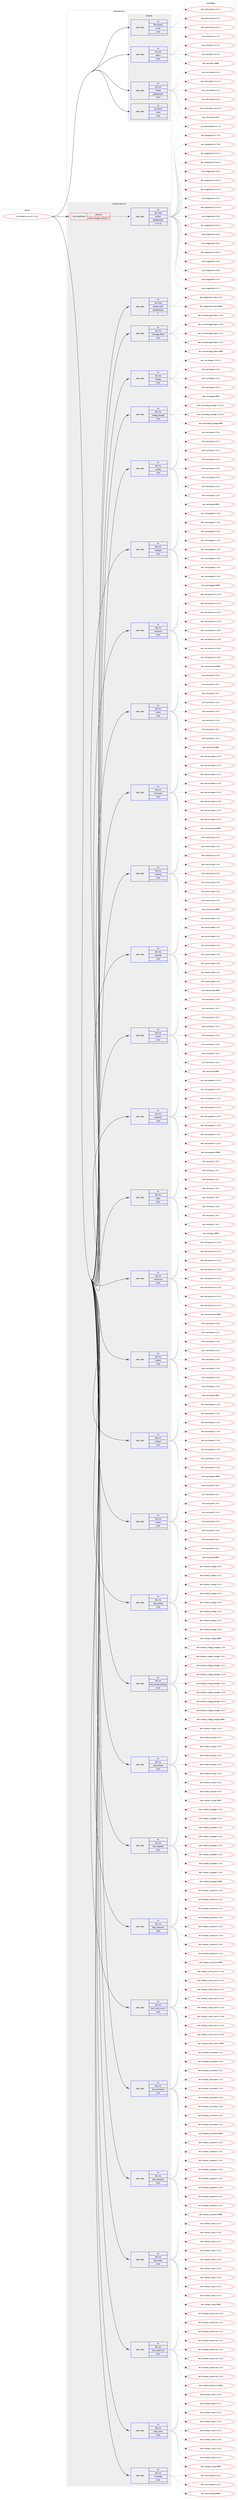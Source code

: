 digraph prolog {

# *************
# Graph options
# *************

newrank=true;
concentrate=true;
compound=true;
graph [rankdir=LR,fontname=Helvetica,fontsize=10,ranksep=1.5];#, ranksep=2.5, nodesep=0.2];
edge  [arrowhead=vee];
node  [fontname=Helvetica,fontsize=10];

# **********
# The ebuild
# **********

subgraph cluster_leftcol {
color=gray;
rank=same;
label=<<i>ebuild</i>>;
id [label="ros-meta/ros_comm-1.14.2", color=red, width=4, href="../ros-meta/ros_comm-1.14.2.svg"];
}

# ****************
# The dependencies
# ****************

subgraph cluster_midcol {
color=gray;
label=<<i>dependencies</i>>;
subgraph cluster_compile {
fillcolor="#eeeeee";
style=filled;
label=<<i>compile</i>>;
subgraph pack1204571 {
dependency1683902 [label=<<TABLE BORDER="0" CELLBORDER="1" CELLSPACING="0" CELLPADDING="4" WIDTH="220"><TR><TD ROWSPAN="6" CELLPADDING="30">pack_dep</TD></TR><TR><TD WIDTH="110">no</TD></TR><TR><TD>dev-python</TD></TR><TR><TD>empy</TD></TR><TR><TD>none</TD></TR><TR><TD></TD></TR></TABLE>>, shape=none, color=blue];
}
id:e -> dependency1683902:w [weight=20,style="solid",arrowhead="vee"];
subgraph pack1204572 {
dependency1683903 [label=<<TABLE BORDER="0" CELLBORDER="1" CELLSPACING="0" CELLPADDING="4" WIDTH="220"><TR><TD ROWSPAN="6" CELLPADDING="30">pack_dep</TD></TR><TR><TD WIDTH="110">no</TD></TR><TR><TD>dev-util</TD></TR><TR><TD>catkin</TD></TR><TR><TD>none</TD></TR><TR><TD></TD></TR></TABLE>>, shape=none, color=blue];
}
id:e -> dependency1683903:w [weight=20,style="solid",arrowhead="vee"];
subgraph pack1204573 {
dependency1683904 [label=<<TABLE BORDER="0" CELLBORDER="1" CELLSPACING="0" CELLPADDING="4" WIDTH="220"><TR><TD ROWSPAN="6" CELLPADDING="30">pack_dep</TD></TR><TR><TD WIDTH="110">no</TD></TR><TR><TD>dev-util</TD></TR><TR><TD>cmake</TD></TR><TR><TD>greaterequal</TD></TR><TR><TD>3.9.6</TD></TR></TABLE>>, shape=none, color=blue];
}
id:e -> dependency1683904:w [weight=20,style="solid",arrowhead="vee"];
subgraph pack1204574 {
dependency1683905 [label=<<TABLE BORDER="0" CELLBORDER="1" CELLSPACING="0" CELLPADDING="4" WIDTH="220"><TR><TD ROWSPAN="6" CELLPADDING="30">pack_dep</TD></TR><TR><TD WIDTH="110">no</TD></TR><TR><TD>sys-devel</TD></TR><TR><TD>make</TD></TR><TR><TD>none</TD></TR><TR><TD></TD></TR></TABLE>>, shape=none, color=blue];
}
id:e -> dependency1683905:w [weight=20,style="solid",arrowhead="vee"];
}
subgraph cluster_compileandrun {
fillcolor="#eeeeee";
style=filled;
label=<<i>compile and run</i>>;
subgraph cond451802 {
dependency1683906 [label=<<TABLE BORDER="0" CELLBORDER="1" CELLSPACING="0" CELLPADDING="4"><TR><TD ROWSPAN="3" CELLPADDING="10">use_conditional</TD></TR><TR><TD>positive</TD></TR><TR><TD>python_targets_python2_7</TD></TR></TABLE>>, shape=none, color=red];
subgraph pack1204575 {
dependency1683907 [label=<<TABLE BORDER="0" CELLBORDER="1" CELLSPACING="0" CELLPADDING="4" WIDTH="220"><TR><TD ROWSPAN="6" CELLPADDING="30">pack_dep</TD></TR><TR><TD WIDTH="110">no</TD></TR><TR><TD>dev-lang</TD></TR><TR><TD>python</TD></TR><TR><TD>greaterequal</TD></TR><TR><TD>2.7.5-r2</TD></TR></TABLE>>, shape=none, color=blue];
}
dependency1683906:e -> dependency1683907:w [weight=20,style="dashed",arrowhead="vee"];
}
id:e -> dependency1683906:w [weight=20,style="solid",arrowhead="odotvee"];
subgraph pack1204576 {
dependency1683908 [label=<<TABLE BORDER="0" CELLBORDER="1" CELLSPACING="0" CELLPADDING="4" WIDTH="220"><TR><TD ROWSPAN="6" CELLPADDING="30">pack_dep</TD></TR><TR><TD WIDTH="110">no</TD></TR><TR><TD>dev-lang</TD></TR><TR><TD>python-exec</TD></TR><TR><TD>greaterequal</TD></TR><TR><TD>2</TD></TR></TABLE>>, shape=none, color=blue];
}
id:e -> dependency1683908:w [weight=20,style="solid",arrowhead="odotvee"];
subgraph pack1204577 {
dependency1683909 [label=<<TABLE BORDER="0" CELLBORDER="1" CELLSPACING="0" CELLPADDING="4" WIDTH="220"><TR><TD ROWSPAN="6" CELLPADDING="30">pack_dep</TD></TR><TR><TD WIDTH="110">no</TD></TR><TR><TD>dev-ros</TD></TR><TR><TD>message_filters</TD></TR><TR><TD>none</TD></TR><TR><TD></TD></TR></TABLE>>, shape=none, color=blue];
}
id:e -> dependency1683909:w [weight=20,style="solid",arrowhead="odotvee"];
subgraph pack1204578 {
dependency1683910 [label=<<TABLE BORDER="0" CELLBORDER="1" CELLSPACING="0" CELLPADDING="4" WIDTH="220"><TR><TD ROWSPAN="6" CELLPADDING="30">pack_dep</TD></TR><TR><TD WIDTH="110">no</TD></TR><TR><TD>dev-ros</TD></TR><TR><TD>rosbag</TD></TR><TR><TD>none</TD></TR><TR><TD></TD></TR></TABLE>>, shape=none, color=blue];
}
id:e -> dependency1683910:w [weight=20,style="solid",arrowhead="odotvee"];
subgraph pack1204579 {
dependency1683911 [label=<<TABLE BORDER="0" CELLBORDER="1" CELLSPACING="0" CELLPADDING="4" WIDTH="220"><TR><TD ROWSPAN="6" CELLPADDING="30">pack_dep</TD></TR><TR><TD WIDTH="110">no</TD></TR><TR><TD>dev-ros</TD></TR><TR><TD>rosbag_storage</TD></TR><TR><TD>none</TD></TR><TR><TD></TD></TR></TABLE>>, shape=none, color=blue];
}
id:e -> dependency1683911:w [weight=20,style="solid",arrowhead="odotvee"];
subgraph pack1204580 {
dependency1683912 [label=<<TABLE BORDER="0" CELLBORDER="1" CELLSPACING="0" CELLPADDING="4" WIDTH="220"><TR><TD ROWSPAN="6" CELLPADDING="30">pack_dep</TD></TR><TR><TD WIDTH="110">no</TD></TR><TR><TD>dev-ros</TD></TR><TR><TD>roscpp</TD></TR><TR><TD>none</TD></TR><TR><TD></TD></TR></TABLE>>, shape=none, color=blue];
}
id:e -> dependency1683912:w [weight=20,style="solid",arrowhead="odotvee"];
subgraph pack1204581 {
dependency1683913 [label=<<TABLE BORDER="0" CELLBORDER="1" CELLSPACING="0" CELLPADDING="4" WIDTH="220"><TR><TD ROWSPAN="6" CELLPADDING="30">pack_dep</TD></TR><TR><TD WIDTH="110">no</TD></TR><TR><TD>dev-ros</TD></TR><TR><TD>rosgraph</TD></TR><TR><TD>none</TD></TR><TR><TD></TD></TR></TABLE>>, shape=none, color=blue];
}
id:e -> dependency1683913:w [weight=20,style="solid",arrowhead="odotvee"];
subgraph pack1204582 {
dependency1683914 [label=<<TABLE BORDER="0" CELLBORDER="1" CELLSPACING="0" CELLPADDING="4" WIDTH="220"><TR><TD ROWSPAN="6" CELLPADDING="30">pack_dep</TD></TR><TR><TD WIDTH="110">no</TD></TR><TR><TD>dev-ros</TD></TR><TR><TD>roslaunch</TD></TR><TR><TD>none</TD></TR><TR><TD></TD></TR></TABLE>>, shape=none, color=blue];
}
id:e -> dependency1683914:w [weight=20,style="solid",arrowhead="odotvee"];
subgraph pack1204583 {
dependency1683915 [label=<<TABLE BORDER="0" CELLBORDER="1" CELLSPACING="0" CELLPADDING="4" WIDTH="220"><TR><TD ROWSPAN="6" CELLPADDING="30">pack_dep</TD></TR><TR><TD WIDTH="110">no</TD></TR><TR><TD>dev-ros</TD></TR><TR><TD>roslz4</TD></TR><TR><TD>none</TD></TR><TR><TD></TD></TR></TABLE>>, shape=none, color=blue];
}
id:e -> dependency1683915:w [weight=20,style="solid",arrowhead="odotvee"];
subgraph pack1204584 {
dependency1683916 [label=<<TABLE BORDER="0" CELLBORDER="1" CELLSPACING="0" CELLPADDING="4" WIDTH="220"><TR><TD ROWSPAN="6" CELLPADDING="30">pack_dep</TD></TR><TR><TD WIDTH="110">no</TD></TR><TR><TD>dev-ros</TD></TR><TR><TD>rosmaster</TD></TR><TR><TD>none</TD></TR><TR><TD></TD></TR></TABLE>>, shape=none, color=blue];
}
id:e -> dependency1683916:w [weight=20,style="solid",arrowhead="odotvee"];
subgraph pack1204585 {
dependency1683917 [label=<<TABLE BORDER="0" CELLBORDER="1" CELLSPACING="0" CELLPADDING="4" WIDTH="220"><TR><TD ROWSPAN="6" CELLPADDING="30">pack_dep</TD></TR><TR><TD WIDTH="110">no</TD></TR><TR><TD>dev-ros</TD></TR><TR><TD>rosmsg</TD></TR><TR><TD>none</TD></TR><TR><TD></TD></TR></TABLE>>, shape=none, color=blue];
}
id:e -> dependency1683917:w [weight=20,style="solid",arrowhead="odotvee"];
subgraph pack1204586 {
dependency1683918 [label=<<TABLE BORDER="0" CELLBORDER="1" CELLSPACING="0" CELLPADDING="4" WIDTH="220"><TR><TD ROWSPAN="6" CELLPADDING="30">pack_dep</TD></TR><TR><TD WIDTH="110">no</TD></TR><TR><TD>dev-ros</TD></TR><TR><TD>rosnode</TD></TR><TR><TD>none</TD></TR><TR><TD></TD></TR></TABLE>>, shape=none, color=blue];
}
id:e -> dependency1683918:w [weight=20,style="solid",arrowhead="odotvee"];
subgraph pack1204587 {
dependency1683919 [label=<<TABLE BORDER="0" CELLBORDER="1" CELLSPACING="0" CELLPADDING="4" WIDTH="220"><TR><TD ROWSPAN="6" CELLPADDING="30">pack_dep</TD></TR><TR><TD WIDTH="110">no</TD></TR><TR><TD>dev-ros</TD></TR><TR><TD>rosout</TD></TR><TR><TD>none</TD></TR><TR><TD></TD></TR></TABLE>>, shape=none, color=blue];
}
id:e -> dependency1683919:w [weight=20,style="solid",arrowhead="odotvee"];
subgraph pack1204588 {
dependency1683920 [label=<<TABLE BORDER="0" CELLBORDER="1" CELLSPACING="0" CELLPADDING="4" WIDTH="220"><TR><TD ROWSPAN="6" CELLPADDING="30">pack_dep</TD></TR><TR><TD WIDTH="110">no</TD></TR><TR><TD>dev-ros</TD></TR><TR><TD>rosparam</TD></TR><TR><TD>none</TD></TR><TR><TD></TD></TR></TABLE>>, shape=none, color=blue];
}
id:e -> dependency1683920:w [weight=20,style="solid",arrowhead="odotvee"];
subgraph pack1204589 {
dependency1683921 [label=<<TABLE BORDER="0" CELLBORDER="1" CELLSPACING="0" CELLPADDING="4" WIDTH="220"><TR><TD ROWSPAN="6" CELLPADDING="30">pack_dep</TD></TR><TR><TD WIDTH="110">no</TD></TR><TR><TD>dev-ros</TD></TR><TR><TD>rospy</TD></TR><TR><TD>none</TD></TR><TR><TD></TD></TR></TABLE>>, shape=none, color=blue];
}
id:e -> dependency1683921:w [weight=20,style="solid",arrowhead="odotvee"];
subgraph pack1204590 {
dependency1683922 [label=<<TABLE BORDER="0" CELLBORDER="1" CELLSPACING="0" CELLPADDING="4" WIDTH="220"><TR><TD ROWSPAN="6" CELLPADDING="30">pack_dep</TD></TR><TR><TD WIDTH="110">no</TD></TR><TR><TD>dev-ros</TD></TR><TR><TD>rosservice</TD></TR><TR><TD>none</TD></TR><TR><TD></TD></TR></TABLE>>, shape=none, color=blue];
}
id:e -> dependency1683922:w [weight=20,style="solid",arrowhead="odotvee"];
subgraph pack1204591 {
dependency1683923 [label=<<TABLE BORDER="0" CELLBORDER="1" CELLSPACING="0" CELLPADDING="4" WIDTH="220"><TR><TD ROWSPAN="6" CELLPADDING="30">pack_dep</TD></TR><TR><TD WIDTH="110">no</TD></TR><TR><TD>dev-ros</TD></TR><TR><TD>rostest</TD></TR><TR><TD>none</TD></TR><TR><TD></TD></TR></TABLE>>, shape=none, color=blue];
}
id:e -> dependency1683923:w [weight=20,style="solid",arrowhead="odotvee"];
subgraph pack1204592 {
dependency1683924 [label=<<TABLE BORDER="0" CELLBORDER="1" CELLSPACING="0" CELLPADDING="4" WIDTH="220"><TR><TD ROWSPAN="6" CELLPADDING="30">pack_dep</TD></TR><TR><TD WIDTH="110">no</TD></TR><TR><TD>dev-ros</TD></TR><TR><TD>rostopic</TD></TR><TR><TD>none</TD></TR><TR><TD></TD></TR></TABLE>>, shape=none, color=blue];
}
id:e -> dependency1683924:w [weight=20,style="solid",arrowhead="odotvee"];
subgraph pack1204593 {
dependency1683925 [label=<<TABLE BORDER="0" CELLBORDER="1" CELLSPACING="0" CELLPADDING="4" WIDTH="220"><TR><TD ROWSPAN="6" CELLPADDING="30">pack_dep</TD></TR><TR><TD WIDTH="110">no</TD></TR><TR><TD>dev-ros</TD></TR><TR><TD>roswtf</TD></TR><TR><TD>none</TD></TR><TR><TD></TD></TR></TABLE>>, shape=none, color=blue];
}
id:e -> dependency1683925:w [weight=20,style="solid",arrowhead="odotvee"];
subgraph pack1204594 {
dependency1683926 [label=<<TABLE BORDER="0" CELLBORDER="1" CELLSPACING="0" CELLPADDING="4" WIDTH="220"><TR><TD ROWSPAN="6" CELLPADDING="30">pack_dep</TD></TR><TR><TD WIDTH="110">no</TD></TR><TR><TD>dev-ros</TD></TR><TR><TD>test_rosbag</TD></TR><TR><TD>none</TD></TR><TR><TD></TD></TR></TABLE>>, shape=none, color=blue];
}
id:e -> dependency1683926:w [weight=20,style="solid",arrowhead="odotvee"];
subgraph pack1204595 {
dependency1683927 [label=<<TABLE BORDER="0" CELLBORDER="1" CELLSPACING="0" CELLPADDING="4" WIDTH="220"><TR><TD ROWSPAN="6" CELLPADDING="30">pack_dep</TD></TR><TR><TD WIDTH="110">no</TD></TR><TR><TD>dev-ros</TD></TR><TR><TD>test_rosbag_storage</TD></TR><TR><TD>none</TD></TR><TR><TD></TD></TR></TABLE>>, shape=none, color=blue];
}
id:e -> dependency1683927:w [weight=20,style="solid",arrowhead="odotvee"];
subgraph pack1204596 {
dependency1683928 [label=<<TABLE BORDER="0" CELLBORDER="1" CELLSPACING="0" CELLPADDING="4" WIDTH="220"><TR><TD ROWSPAN="6" CELLPADDING="30">pack_dep</TD></TR><TR><TD WIDTH="110">no</TD></TR><TR><TD>dev-ros</TD></TR><TR><TD>test_roscpp</TD></TR><TR><TD>none</TD></TR><TR><TD></TD></TR></TABLE>>, shape=none, color=blue];
}
id:e -> dependency1683928:w [weight=20,style="solid",arrowhead="odotvee"];
subgraph pack1204597 {
dependency1683929 [label=<<TABLE BORDER="0" CELLBORDER="1" CELLSPACING="0" CELLPADDING="4" WIDTH="220"><TR><TD ROWSPAN="6" CELLPADDING="30">pack_dep</TD></TR><TR><TD WIDTH="110">no</TD></TR><TR><TD>dev-ros</TD></TR><TR><TD>test_rosgraph</TD></TR><TR><TD>none</TD></TR><TR><TD></TD></TR></TABLE>>, shape=none, color=blue];
}
id:e -> dependency1683929:w [weight=20,style="solid",arrowhead="odotvee"];
subgraph pack1204598 {
dependency1683930 [label=<<TABLE BORDER="0" CELLBORDER="1" CELLSPACING="0" CELLPADDING="4" WIDTH="220"><TR><TD ROWSPAN="6" CELLPADDING="30">pack_dep</TD></TR><TR><TD WIDTH="110">no</TD></TR><TR><TD>dev-ros</TD></TR><TR><TD>test_roslaunch</TD></TR><TR><TD>none</TD></TR><TR><TD></TD></TR></TABLE>>, shape=none, color=blue];
}
id:e -> dependency1683930:w [weight=20,style="solid",arrowhead="odotvee"];
subgraph pack1204599 {
dependency1683931 [label=<<TABLE BORDER="0" CELLBORDER="1" CELLSPACING="0" CELLPADDING="4" WIDTH="220"><TR><TD ROWSPAN="6" CELLPADDING="30">pack_dep</TD></TR><TR><TD WIDTH="110">no</TD></TR><TR><TD>dev-ros</TD></TR><TR><TD>test_roslib_comm</TD></TR><TR><TD>none</TD></TR><TR><TD></TD></TR></TABLE>>, shape=none, color=blue];
}
id:e -> dependency1683931:w [weight=20,style="solid",arrowhead="odotvee"];
subgraph pack1204600 {
dependency1683932 [label=<<TABLE BORDER="0" CELLBORDER="1" CELLSPACING="0" CELLPADDING="4" WIDTH="220"><TR><TD ROWSPAN="6" CELLPADDING="30">pack_dep</TD></TR><TR><TD WIDTH="110">no</TD></TR><TR><TD>dev-ros</TD></TR><TR><TD>test_rosmaster</TD></TR><TR><TD>none</TD></TR><TR><TD></TD></TR></TABLE>>, shape=none, color=blue];
}
id:e -> dependency1683932:w [weight=20,style="solid",arrowhead="odotvee"];
subgraph pack1204601 {
dependency1683933 [label=<<TABLE BORDER="0" CELLBORDER="1" CELLSPACING="0" CELLPADDING="4" WIDTH="220"><TR><TD ROWSPAN="6" CELLPADDING="30">pack_dep</TD></TR><TR><TD WIDTH="110">no</TD></TR><TR><TD>dev-ros</TD></TR><TR><TD>test_rosparam</TD></TR><TR><TD>none</TD></TR><TR><TD></TD></TR></TABLE>>, shape=none, color=blue];
}
id:e -> dependency1683933:w [weight=20,style="solid",arrowhead="odotvee"];
subgraph pack1204602 {
dependency1683934 [label=<<TABLE BORDER="0" CELLBORDER="1" CELLSPACING="0" CELLPADDING="4" WIDTH="220"><TR><TD ROWSPAN="6" CELLPADDING="30">pack_dep</TD></TR><TR><TD WIDTH="110">no</TD></TR><TR><TD>dev-ros</TD></TR><TR><TD>test_rospy</TD></TR><TR><TD>none</TD></TR><TR><TD></TD></TR></TABLE>>, shape=none, color=blue];
}
id:e -> dependency1683934:w [weight=20,style="solid",arrowhead="odotvee"];
subgraph pack1204603 {
dependency1683935 [label=<<TABLE BORDER="0" CELLBORDER="1" CELLSPACING="0" CELLPADDING="4" WIDTH="220"><TR><TD ROWSPAN="6" CELLPADDING="30">pack_dep</TD></TR><TR><TD WIDTH="110">no</TD></TR><TR><TD>dev-ros</TD></TR><TR><TD>test_rosservice</TD></TR><TR><TD>none</TD></TR><TR><TD></TD></TR></TABLE>>, shape=none, color=blue];
}
id:e -> dependency1683935:w [weight=20,style="solid",arrowhead="odotvee"];
subgraph pack1204604 {
dependency1683936 [label=<<TABLE BORDER="0" CELLBORDER="1" CELLSPACING="0" CELLPADDING="4" WIDTH="220"><TR><TD ROWSPAN="6" CELLPADDING="30">pack_dep</TD></TR><TR><TD WIDTH="110">no</TD></TR><TR><TD>dev-ros</TD></TR><TR><TD>topic_tools</TD></TR><TR><TD>none</TD></TR><TR><TD></TD></TR></TABLE>>, shape=none, color=blue];
}
id:e -> dependency1683936:w [weight=20,style="solid",arrowhead="odotvee"];
subgraph pack1204605 {
dependency1683937 [label=<<TABLE BORDER="0" CELLBORDER="1" CELLSPACING="0" CELLPADDING="4" WIDTH="220"><TR><TD ROWSPAN="6" CELLPADDING="30">pack_dep</TD></TR><TR><TD WIDTH="110">no</TD></TR><TR><TD>dev-ros</TD></TR><TR><TD>xmlrpcpp</TD></TR><TR><TD>none</TD></TR><TR><TD></TD></TR></TABLE>>, shape=none, color=blue];
}
id:e -> dependency1683937:w [weight=20,style="solid",arrowhead="odotvee"];
}
subgraph cluster_run {
fillcolor="#eeeeee";
style=filled;
label=<<i>run</i>>;
}
}

# **************
# The candidates
# **************

subgraph cluster_choices {
rank=same;
color=gray;
label=<<i>candidates</i>>;

subgraph choice1204571 {
color=black;
nodesep=1;
choice1001011184511212111610411111047101109112121455146514511449 [label="dev-python/empy-3.3-r1", color=red, width=4,href="../dev-python/empy-3.3-r1.svg"];
choice1001011184511212111610411111047101109112121455146514650 [label="dev-python/empy-3.3.2", color=red, width=4,href="../dev-python/empy-3.3.2.svg"];
choice1001011184511212111610411111047101109112121455146514651 [label="dev-python/empy-3.3.3", color=red, width=4,href="../dev-python/empy-3.3.3.svg"];
dependency1683902:e -> choice1001011184511212111610411111047101109112121455146514511449:w [style=dotted,weight="100"];
dependency1683902:e -> choice1001011184511212111610411111047101109112121455146514650:w [style=dotted,weight="100"];
dependency1683902:e -> choice1001011184511212111610411111047101109112121455146514651:w [style=dotted,weight="100"];
}
subgraph choice1204572 {
color=black;
nodesep=1;
choice1001011184511711610510847999711610710511045484655464949 [label="dev-util/catkin-0.7.11", color=red, width=4,href="../dev-util/catkin-0.7.11.svg"];
choice1001011184511711610510847999711610710511045484655464950 [label="dev-util/catkin-0.7.12", color=red, width=4,href="../dev-util/catkin-0.7.12.svg"];
choice1001011184511711610510847999711610710511045484655464952 [label="dev-util/catkin-0.7.14", color=red, width=4,href="../dev-util/catkin-0.7.14.svg"];
choice100101118451171161051084799971161071051104557575757 [label="dev-util/catkin-9999", color=red, width=4,href="../dev-util/catkin-9999.svg"];
dependency1683903:e -> choice1001011184511711610510847999711610710511045484655464949:w [style=dotted,weight="100"];
dependency1683903:e -> choice1001011184511711610510847999711610710511045484655464950:w [style=dotted,weight="100"];
dependency1683903:e -> choice1001011184511711610510847999711610710511045484655464952:w [style=dotted,weight="100"];
dependency1683903:e -> choice100101118451171161051084799971161071051104557575757:w [style=dotted,weight="100"];
}
subgraph choice1204573 {
color=black;
nodesep=1;
choice1001011184511711610510847991099710710145514649484651 [label="dev-util/cmake-3.10.3", color=red, width=4,href="../dev-util/cmake-3.10.3.svg"];
choice10010111845117116105108479910997107101455146494946524511449 [label="dev-util/cmake-3.11.4-r1", color=red, width=4,href="../dev-util/cmake-3.11.4-r1.svg"];
choice1001011184511711610510847991099710710145514649504651 [label="dev-util/cmake-3.12.3", color=red, width=4,href="../dev-util/cmake-3.12.3.svg"];
choice1001011184511711610510847991099710710145514649514652 [label="dev-util/cmake-3.13.4", color=red, width=4,href="../dev-util/cmake-3.13.4.svg"];
choice1001011184511711610510847991099710710145514649524648951149951 [label="dev-util/cmake-3.14.0_rc3", color=red, width=4,href="../dev-util/cmake-3.14.0_rc3.svg"];
choice10010111845117116105108479910997107101455146574654 [label="dev-util/cmake-3.9.6", color=red, width=4,href="../dev-util/cmake-3.9.6.svg"];
dependency1683904:e -> choice1001011184511711610510847991099710710145514649484651:w [style=dotted,weight="100"];
dependency1683904:e -> choice10010111845117116105108479910997107101455146494946524511449:w [style=dotted,weight="100"];
dependency1683904:e -> choice1001011184511711610510847991099710710145514649504651:w [style=dotted,weight="100"];
dependency1683904:e -> choice1001011184511711610510847991099710710145514649514652:w [style=dotted,weight="100"];
dependency1683904:e -> choice1001011184511711610510847991099710710145514649524648951149951:w [style=dotted,weight="100"];
dependency1683904:e -> choice10010111845117116105108479910997107101455146574654:w [style=dotted,weight="100"];
}
subgraph choice1204574 {
color=black;
nodesep=1;
choice1151211154510010111810110847109971071014552465046494511452 [label="sys-devel/make-4.2.1-r4", color=red, width=4,href="../sys-devel/make-4.2.1-r4.svg"];
dependency1683905:e -> choice1151211154510010111810110847109971071014552465046494511452:w [style=dotted,weight="100"];
}
subgraph choice1204575 {
color=black;
nodesep=1;
choice10010111845108971101034711212111610411111045504655464953 [label="dev-lang/python-2.7.15", color=red, width=4,href="../dev-lang/python-2.7.15.svg"];
choice10010111845108971101034711212111610411111045504655464954 [label="dev-lang/python-2.7.16", color=red, width=4,href="../dev-lang/python-2.7.16.svg"];
choice1001011184510897110103471121211161041111104551465246534511449 [label="dev-lang/python-3.4.5-r1", color=red, width=4,href="../dev-lang/python-3.4.5-r1.svg"];
choice1001011184510897110103471121211161041111104551465246544511449 [label="dev-lang/python-3.4.6-r1", color=red, width=4,href="../dev-lang/python-3.4.6-r1.svg"];
choice100101118451089711010347112121116104111110455146524656 [label="dev-lang/python-3.4.8", color=red, width=4,href="../dev-lang/python-3.4.8.svg"];
choice1001011184510897110103471121211161041111104551465246564511449 [label="dev-lang/python-3.4.8-r1", color=red, width=4,href="../dev-lang/python-3.4.8-r1.svg"];
choice1001011184510897110103471121211161041111104551465346524511449 [label="dev-lang/python-3.5.4-r1", color=red, width=4,href="../dev-lang/python-3.5.4-r1.svg"];
choice100101118451089711010347112121116104111110455146534653 [label="dev-lang/python-3.5.5", color=red, width=4,href="../dev-lang/python-3.5.5.svg"];
choice1001011184510897110103471121211161041111104551465346534511449 [label="dev-lang/python-3.5.5-r1", color=red, width=4,href="../dev-lang/python-3.5.5-r1.svg"];
choice100101118451089711010347112121116104111110455146534654 [label="dev-lang/python-3.5.6", color=red, width=4,href="../dev-lang/python-3.5.6.svg"];
choice1001011184510897110103471121211161041111104551465446514511449 [label="dev-lang/python-3.6.3-r1", color=red, width=4,href="../dev-lang/python-3.6.3-r1.svg"];
choice100101118451089711010347112121116104111110455146544652 [label="dev-lang/python-3.6.4", color=red, width=4,href="../dev-lang/python-3.6.4.svg"];
choice100101118451089711010347112121116104111110455146544653 [label="dev-lang/python-3.6.5", color=red, width=4,href="../dev-lang/python-3.6.5.svg"];
choice1001011184510897110103471121211161041111104551465446534511449 [label="dev-lang/python-3.6.5-r1", color=red, width=4,href="../dev-lang/python-3.6.5-r1.svg"];
choice100101118451089711010347112121116104111110455146544654 [label="dev-lang/python-3.6.6", color=red, width=4,href="../dev-lang/python-3.6.6.svg"];
choice100101118451089711010347112121116104111110455146544656 [label="dev-lang/python-3.6.8", color=red, width=4,href="../dev-lang/python-3.6.8.svg"];
choice100101118451089711010347112121116104111110455146554648 [label="dev-lang/python-3.7.0", color=red, width=4,href="../dev-lang/python-3.7.0.svg"];
choice100101118451089711010347112121116104111110455146554650 [label="dev-lang/python-3.7.2", color=red, width=4,href="../dev-lang/python-3.7.2.svg"];
dependency1683907:e -> choice10010111845108971101034711212111610411111045504655464953:w [style=dotted,weight="100"];
dependency1683907:e -> choice10010111845108971101034711212111610411111045504655464954:w [style=dotted,weight="100"];
dependency1683907:e -> choice1001011184510897110103471121211161041111104551465246534511449:w [style=dotted,weight="100"];
dependency1683907:e -> choice1001011184510897110103471121211161041111104551465246544511449:w [style=dotted,weight="100"];
dependency1683907:e -> choice100101118451089711010347112121116104111110455146524656:w [style=dotted,weight="100"];
dependency1683907:e -> choice1001011184510897110103471121211161041111104551465246564511449:w [style=dotted,weight="100"];
dependency1683907:e -> choice1001011184510897110103471121211161041111104551465346524511449:w [style=dotted,weight="100"];
dependency1683907:e -> choice100101118451089711010347112121116104111110455146534653:w [style=dotted,weight="100"];
dependency1683907:e -> choice1001011184510897110103471121211161041111104551465346534511449:w [style=dotted,weight="100"];
dependency1683907:e -> choice100101118451089711010347112121116104111110455146534654:w [style=dotted,weight="100"];
dependency1683907:e -> choice1001011184510897110103471121211161041111104551465446514511449:w [style=dotted,weight="100"];
dependency1683907:e -> choice100101118451089711010347112121116104111110455146544652:w [style=dotted,weight="100"];
dependency1683907:e -> choice100101118451089711010347112121116104111110455146544653:w [style=dotted,weight="100"];
dependency1683907:e -> choice1001011184510897110103471121211161041111104551465446534511449:w [style=dotted,weight="100"];
dependency1683907:e -> choice100101118451089711010347112121116104111110455146544654:w [style=dotted,weight="100"];
dependency1683907:e -> choice100101118451089711010347112121116104111110455146544656:w [style=dotted,weight="100"];
dependency1683907:e -> choice100101118451089711010347112121116104111110455146554648:w [style=dotted,weight="100"];
dependency1683907:e -> choice100101118451089711010347112121116104111110455146554650:w [style=dotted,weight="100"];
}
subgraph choice1204576 {
color=black;
nodesep=1;
choice1001011184510897110103471121211161041111104510112010199455046524654 [label="dev-lang/python-exec-2.4.6", color=red, width=4,href="../dev-lang/python-exec-2.4.6.svg"];
choice10010111845108971101034711212111610411111045101120101994557575757 [label="dev-lang/python-exec-9999", color=red, width=4,href="../dev-lang/python-exec-9999.svg"];
dependency1683908:e -> choice1001011184510897110103471121211161041111104510112010199455046524654:w [style=dotted,weight="100"];
dependency1683908:e -> choice10010111845108971101034711212111610411111045101120101994557575757:w [style=dotted,weight="100"];
}
subgraph choice1204577 {
color=black;
nodesep=1;
choice1001011184511411111547109101115115971031019510210510811610111411545494649514653 [label="dev-ros/message_filters-1.13.5", color=red, width=4,href="../dev-ros/message_filters-1.13.5.svg"];
choice1001011184511411111547109101115115971031019510210510811610111411545494649514654 [label="dev-ros/message_filters-1.13.6", color=red, width=4,href="../dev-ros/message_filters-1.13.6.svg"];
choice1001011184511411111547109101115115971031019510210510811610111411545494649524650 [label="dev-ros/message_filters-1.14.2", color=red, width=4,href="../dev-ros/message_filters-1.14.2.svg"];
choice1001011184511411111547109101115115971031019510210510811610111411545494649524651 [label="dev-ros/message_filters-1.14.3", color=red, width=4,href="../dev-ros/message_filters-1.14.3.svg"];
choice100101118451141111154710910111511597103101951021051081161011141154557575757 [label="dev-ros/message_filters-9999", color=red, width=4,href="../dev-ros/message_filters-9999.svg"];
dependency1683909:e -> choice1001011184511411111547109101115115971031019510210510811610111411545494649514653:w [style=dotted,weight="100"];
dependency1683909:e -> choice1001011184511411111547109101115115971031019510210510811610111411545494649514654:w [style=dotted,weight="100"];
dependency1683909:e -> choice1001011184511411111547109101115115971031019510210510811610111411545494649524650:w [style=dotted,weight="100"];
dependency1683909:e -> choice1001011184511411111547109101115115971031019510210510811610111411545494649524651:w [style=dotted,weight="100"];
dependency1683909:e -> choice100101118451141111154710910111511597103101951021051081161011141154557575757:w [style=dotted,weight="100"];
}
subgraph choice1204578 {
color=black;
nodesep=1;
choice10010111845114111115471141111159897103454946495146534511449 [label="dev-ros/rosbag-1.13.5-r1", color=red, width=4,href="../dev-ros/rosbag-1.13.5-r1.svg"];
choice1001011184511411111547114111115989710345494649514654 [label="dev-ros/rosbag-1.13.6", color=red, width=4,href="../dev-ros/rosbag-1.13.6.svg"];
choice1001011184511411111547114111115989710345494649524650 [label="dev-ros/rosbag-1.14.2", color=red, width=4,href="../dev-ros/rosbag-1.14.2.svg"];
choice1001011184511411111547114111115989710345494649524651 [label="dev-ros/rosbag-1.14.3", color=red, width=4,href="../dev-ros/rosbag-1.14.3.svg"];
choice100101118451141111154711411111598971034557575757 [label="dev-ros/rosbag-9999", color=red, width=4,href="../dev-ros/rosbag-9999.svg"];
dependency1683910:e -> choice10010111845114111115471141111159897103454946495146534511449:w [style=dotted,weight="100"];
dependency1683910:e -> choice1001011184511411111547114111115989710345494649514654:w [style=dotted,weight="100"];
dependency1683910:e -> choice1001011184511411111547114111115989710345494649524650:w [style=dotted,weight="100"];
dependency1683910:e -> choice1001011184511411111547114111115989710345494649524651:w [style=dotted,weight="100"];
dependency1683910:e -> choice100101118451141111154711411111598971034557575757:w [style=dotted,weight="100"];
}
subgraph choice1204579 {
color=black;
nodesep=1;
choice100101118451141111154711411111598971039511511611111497103101454946495246504511449 [label="dev-ros/rosbag_storage-1.14.2-r1", color=red, width=4,href="../dev-ros/rosbag_storage-1.14.2-r1.svg"];
choice100101118451141111154711411111598971039511511611111497103101454946495246514511450 [label="dev-ros/rosbag_storage-1.14.3-r2", color=red, width=4,href="../dev-ros/rosbag_storage-1.14.3-r2.svg"];
choice1001011184511411111547114111115989710395115116111114971031014557575757 [label="dev-ros/rosbag_storage-9999", color=red, width=4,href="../dev-ros/rosbag_storage-9999.svg"];
dependency1683911:e -> choice100101118451141111154711411111598971039511511611111497103101454946495246504511449:w [style=dotted,weight="100"];
dependency1683911:e -> choice100101118451141111154711411111598971039511511611111497103101454946495246514511450:w [style=dotted,weight="100"];
dependency1683911:e -> choice1001011184511411111547114111115989710395115116111114971031014557575757:w [style=dotted,weight="100"];
}
subgraph choice1204580 {
color=black;
nodesep=1;
choice10010111845114111115471141111159911211245494649514648 [label="dev-ros/roscpp-1.13.0", color=red, width=4,href="../dev-ros/roscpp-1.13.0.svg"];
choice10010111845114111115471141111159911211245494649514649 [label="dev-ros/roscpp-1.13.1", color=red, width=4,href="../dev-ros/roscpp-1.13.1.svg"];
choice10010111845114111115471141111159911211245494649514650 [label="dev-ros/roscpp-1.13.2", color=red, width=4,href="../dev-ros/roscpp-1.13.2.svg"];
choice10010111845114111115471141111159911211245494649514652 [label="dev-ros/roscpp-1.13.4", color=red, width=4,href="../dev-ros/roscpp-1.13.4.svg"];
choice10010111845114111115471141111159911211245494649514653 [label="dev-ros/roscpp-1.13.5", color=red, width=4,href="../dev-ros/roscpp-1.13.5.svg"];
choice10010111845114111115471141111159911211245494649514654 [label="dev-ros/roscpp-1.13.6", color=red, width=4,href="../dev-ros/roscpp-1.13.6.svg"];
choice10010111845114111115471141111159911211245494649524650 [label="dev-ros/roscpp-1.14.2", color=red, width=4,href="../dev-ros/roscpp-1.14.2.svg"];
choice10010111845114111115471141111159911211245494649524651 [label="dev-ros/roscpp-1.14.3", color=red, width=4,href="../dev-ros/roscpp-1.14.3.svg"];
choice1001011184511411111547114111115991121124557575757 [label="dev-ros/roscpp-9999", color=red, width=4,href="../dev-ros/roscpp-9999.svg"];
dependency1683912:e -> choice10010111845114111115471141111159911211245494649514648:w [style=dotted,weight="100"];
dependency1683912:e -> choice10010111845114111115471141111159911211245494649514649:w [style=dotted,weight="100"];
dependency1683912:e -> choice10010111845114111115471141111159911211245494649514650:w [style=dotted,weight="100"];
dependency1683912:e -> choice10010111845114111115471141111159911211245494649514652:w [style=dotted,weight="100"];
dependency1683912:e -> choice10010111845114111115471141111159911211245494649514653:w [style=dotted,weight="100"];
dependency1683912:e -> choice10010111845114111115471141111159911211245494649514654:w [style=dotted,weight="100"];
dependency1683912:e -> choice10010111845114111115471141111159911211245494649524650:w [style=dotted,weight="100"];
dependency1683912:e -> choice10010111845114111115471141111159911211245494649524651:w [style=dotted,weight="100"];
dependency1683912:e -> choice1001011184511411111547114111115991121124557575757:w [style=dotted,weight="100"];
}
subgraph choice1204581 {
color=black;
nodesep=1;
choice10010111845114111115471141111151031149711210445494649514648 [label="dev-ros/rosgraph-1.13.0", color=red, width=4,href="../dev-ros/rosgraph-1.13.0.svg"];
choice10010111845114111115471141111151031149711210445494649514649 [label="dev-ros/rosgraph-1.13.1", color=red, width=4,href="../dev-ros/rosgraph-1.13.1.svg"];
choice10010111845114111115471141111151031149711210445494649514650 [label="dev-ros/rosgraph-1.13.2", color=red, width=4,href="../dev-ros/rosgraph-1.13.2.svg"];
choice10010111845114111115471141111151031149711210445494649514652 [label="dev-ros/rosgraph-1.13.4", color=red, width=4,href="../dev-ros/rosgraph-1.13.4.svg"];
choice10010111845114111115471141111151031149711210445494649514653 [label="dev-ros/rosgraph-1.13.5", color=red, width=4,href="../dev-ros/rosgraph-1.13.5.svg"];
choice10010111845114111115471141111151031149711210445494649514654 [label="dev-ros/rosgraph-1.13.6", color=red, width=4,href="../dev-ros/rosgraph-1.13.6.svg"];
choice10010111845114111115471141111151031149711210445494649524650 [label="dev-ros/rosgraph-1.14.2", color=red, width=4,href="../dev-ros/rosgraph-1.14.2.svg"];
choice10010111845114111115471141111151031149711210445494649524651 [label="dev-ros/rosgraph-1.14.3", color=red, width=4,href="../dev-ros/rosgraph-1.14.3.svg"];
choice1001011184511411111547114111115103114971121044557575757 [label="dev-ros/rosgraph-9999", color=red, width=4,href="../dev-ros/rosgraph-9999.svg"];
dependency1683913:e -> choice10010111845114111115471141111151031149711210445494649514648:w [style=dotted,weight="100"];
dependency1683913:e -> choice10010111845114111115471141111151031149711210445494649514649:w [style=dotted,weight="100"];
dependency1683913:e -> choice10010111845114111115471141111151031149711210445494649514650:w [style=dotted,weight="100"];
dependency1683913:e -> choice10010111845114111115471141111151031149711210445494649514652:w [style=dotted,weight="100"];
dependency1683913:e -> choice10010111845114111115471141111151031149711210445494649514653:w [style=dotted,weight="100"];
dependency1683913:e -> choice10010111845114111115471141111151031149711210445494649514654:w [style=dotted,weight="100"];
dependency1683913:e -> choice10010111845114111115471141111151031149711210445494649524650:w [style=dotted,weight="100"];
dependency1683913:e -> choice10010111845114111115471141111151031149711210445494649524651:w [style=dotted,weight="100"];
dependency1683913:e -> choice1001011184511411111547114111115103114971121044557575757:w [style=dotted,weight="100"];
}
subgraph choice1204582 {
color=black;
nodesep=1;
choice1001011184511411111547114111115108971171109910445494649514648 [label="dev-ros/roslaunch-1.13.0", color=red, width=4,href="../dev-ros/roslaunch-1.13.0.svg"];
choice1001011184511411111547114111115108971171109910445494649514649 [label="dev-ros/roslaunch-1.13.1", color=red, width=4,href="../dev-ros/roslaunch-1.13.1.svg"];
choice1001011184511411111547114111115108971171109910445494649514650 [label="dev-ros/roslaunch-1.13.2", color=red, width=4,href="../dev-ros/roslaunch-1.13.2.svg"];
choice1001011184511411111547114111115108971171109910445494649514652 [label="dev-ros/roslaunch-1.13.4", color=red, width=4,href="../dev-ros/roslaunch-1.13.4.svg"];
choice1001011184511411111547114111115108971171109910445494649514653 [label="dev-ros/roslaunch-1.13.5", color=red, width=4,href="../dev-ros/roslaunch-1.13.5.svg"];
choice1001011184511411111547114111115108971171109910445494649514654 [label="dev-ros/roslaunch-1.13.6", color=red, width=4,href="../dev-ros/roslaunch-1.13.6.svg"];
choice1001011184511411111547114111115108971171109910445494649524650 [label="dev-ros/roslaunch-1.14.2", color=red, width=4,href="../dev-ros/roslaunch-1.14.2.svg"];
choice1001011184511411111547114111115108971171109910445494649524651 [label="dev-ros/roslaunch-1.14.3", color=red, width=4,href="../dev-ros/roslaunch-1.14.3.svg"];
choice100101118451141111154711411111510897117110991044557575757 [label="dev-ros/roslaunch-9999", color=red, width=4,href="../dev-ros/roslaunch-9999.svg"];
dependency1683914:e -> choice1001011184511411111547114111115108971171109910445494649514648:w [style=dotted,weight="100"];
dependency1683914:e -> choice1001011184511411111547114111115108971171109910445494649514649:w [style=dotted,weight="100"];
dependency1683914:e -> choice1001011184511411111547114111115108971171109910445494649514650:w [style=dotted,weight="100"];
dependency1683914:e -> choice1001011184511411111547114111115108971171109910445494649514652:w [style=dotted,weight="100"];
dependency1683914:e -> choice1001011184511411111547114111115108971171109910445494649514653:w [style=dotted,weight="100"];
dependency1683914:e -> choice1001011184511411111547114111115108971171109910445494649514654:w [style=dotted,weight="100"];
dependency1683914:e -> choice1001011184511411111547114111115108971171109910445494649524650:w [style=dotted,weight="100"];
dependency1683914:e -> choice1001011184511411111547114111115108971171109910445494649524651:w [style=dotted,weight="100"];
dependency1683914:e -> choice100101118451141111154711411111510897117110991044557575757:w [style=dotted,weight="100"];
}
subgraph choice1204583 {
color=black;
nodesep=1;
choice10010111845114111115471141111151081225245494649514648 [label="dev-ros/roslz4-1.13.0", color=red, width=4,href="../dev-ros/roslz4-1.13.0.svg"];
choice10010111845114111115471141111151081225245494649514649 [label="dev-ros/roslz4-1.13.1", color=red, width=4,href="../dev-ros/roslz4-1.13.1.svg"];
choice10010111845114111115471141111151081225245494649514650 [label="dev-ros/roslz4-1.13.2", color=red, width=4,href="../dev-ros/roslz4-1.13.2.svg"];
choice10010111845114111115471141111151081225245494649514652 [label="dev-ros/roslz4-1.13.4", color=red, width=4,href="../dev-ros/roslz4-1.13.4.svg"];
choice10010111845114111115471141111151081225245494649514653 [label="dev-ros/roslz4-1.13.5", color=red, width=4,href="../dev-ros/roslz4-1.13.5.svg"];
choice10010111845114111115471141111151081225245494649514654 [label="dev-ros/roslz4-1.13.6", color=red, width=4,href="../dev-ros/roslz4-1.13.6.svg"];
choice10010111845114111115471141111151081225245494649524650 [label="dev-ros/roslz4-1.14.2", color=red, width=4,href="../dev-ros/roslz4-1.14.2.svg"];
choice10010111845114111115471141111151081225245494649524651 [label="dev-ros/roslz4-1.14.3", color=red, width=4,href="../dev-ros/roslz4-1.14.3.svg"];
choice1001011184511411111547114111115108122524557575757 [label="dev-ros/roslz4-9999", color=red, width=4,href="../dev-ros/roslz4-9999.svg"];
dependency1683915:e -> choice10010111845114111115471141111151081225245494649514648:w [style=dotted,weight="100"];
dependency1683915:e -> choice10010111845114111115471141111151081225245494649514649:w [style=dotted,weight="100"];
dependency1683915:e -> choice10010111845114111115471141111151081225245494649514650:w [style=dotted,weight="100"];
dependency1683915:e -> choice10010111845114111115471141111151081225245494649514652:w [style=dotted,weight="100"];
dependency1683915:e -> choice10010111845114111115471141111151081225245494649514653:w [style=dotted,weight="100"];
dependency1683915:e -> choice10010111845114111115471141111151081225245494649514654:w [style=dotted,weight="100"];
dependency1683915:e -> choice10010111845114111115471141111151081225245494649524650:w [style=dotted,weight="100"];
dependency1683915:e -> choice10010111845114111115471141111151081225245494649524651:w [style=dotted,weight="100"];
dependency1683915:e -> choice1001011184511411111547114111115108122524557575757:w [style=dotted,weight="100"];
}
subgraph choice1204584 {
color=black;
nodesep=1;
choice10010111845114111115471141111151099711511610111445494649514648 [label="dev-ros/rosmaster-1.13.0", color=red, width=4,href="../dev-ros/rosmaster-1.13.0.svg"];
choice10010111845114111115471141111151099711511610111445494649514649 [label="dev-ros/rosmaster-1.13.1", color=red, width=4,href="../dev-ros/rosmaster-1.13.1.svg"];
choice10010111845114111115471141111151099711511610111445494649514650 [label="dev-ros/rosmaster-1.13.2", color=red, width=4,href="../dev-ros/rosmaster-1.13.2.svg"];
choice10010111845114111115471141111151099711511610111445494649514652 [label="dev-ros/rosmaster-1.13.4", color=red, width=4,href="../dev-ros/rosmaster-1.13.4.svg"];
choice10010111845114111115471141111151099711511610111445494649514653 [label="dev-ros/rosmaster-1.13.5", color=red, width=4,href="../dev-ros/rosmaster-1.13.5.svg"];
choice10010111845114111115471141111151099711511610111445494649514654 [label="dev-ros/rosmaster-1.13.6", color=red, width=4,href="../dev-ros/rosmaster-1.13.6.svg"];
choice10010111845114111115471141111151099711511610111445494649524650 [label="dev-ros/rosmaster-1.14.2", color=red, width=4,href="../dev-ros/rosmaster-1.14.2.svg"];
choice10010111845114111115471141111151099711511610111445494649524651 [label="dev-ros/rosmaster-1.14.3", color=red, width=4,href="../dev-ros/rosmaster-1.14.3.svg"];
choice1001011184511411111547114111115109971151161011144557575757 [label="dev-ros/rosmaster-9999", color=red, width=4,href="../dev-ros/rosmaster-9999.svg"];
dependency1683916:e -> choice10010111845114111115471141111151099711511610111445494649514648:w [style=dotted,weight="100"];
dependency1683916:e -> choice10010111845114111115471141111151099711511610111445494649514649:w [style=dotted,weight="100"];
dependency1683916:e -> choice10010111845114111115471141111151099711511610111445494649514650:w [style=dotted,weight="100"];
dependency1683916:e -> choice10010111845114111115471141111151099711511610111445494649514652:w [style=dotted,weight="100"];
dependency1683916:e -> choice10010111845114111115471141111151099711511610111445494649514653:w [style=dotted,weight="100"];
dependency1683916:e -> choice10010111845114111115471141111151099711511610111445494649514654:w [style=dotted,weight="100"];
dependency1683916:e -> choice10010111845114111115471141111151099711511610111445494649524650:w [style=dotted,weight="100"];
dependency1683916:e -> choice10010111845114111115471141111151099711511610111445494649524651:w [style=dotted,weight="100"];
dependency1683916:e -> choice1001011184511411111547114111115109971151161011144557575757:w [style=dotted,weight="100"];
}
subgraph choice1204585 {
color=black;
nodesep=1;
choice100101118451141111154711411111510911510345494649514648 [label="dev-ros/rosmsg-1.13.0", color=red, width=4,href="../dev-ros/rosmsg-1.13.0.svg"];
choice100101118451141111154711411111510911510345494649514649 [label="dev-ros/rosmsg-1.13.1", color=red, width=4,href="../dev-ros/rosmsg-1.13.1.svg"];
choice100101118451141111154711411111510911510345494649514650 [label="dev-ros/rosmsg-1.13.2", color=red, width=4,href="../dev-ros/rosmsg-1.13.2.svg"];
choice100101118451141111154711411111510911510345494649514652 [label="dev-ros/rosmsg-1.13.4", color=red, width=4,href="../dev-ros/rosmsg-1.13.4.svg"];
choice100101118451141111154711411111510911510345494649514653 [label="dev-ros/rosmsg-1.13.5", color=red, width=4,href="../dev-ros/rosmsg-1.13.5.svg"];
choice100101118451141111154711411111510911510345494649514654 [label="dev-ros/rosmsg-1.13.6", color=red, width=4,href="../dev-ros/rosmsg-1.13.6.svg"];
choice100101118451141111154711411111510911510345494649524650 [label="dev-ros/rosmsg-1.14.2", color=red, width=4,href="../dev-ros/rosmsg-1.14.2.svg"];
choice100101118451141111154711411111510911510345494649524651 [label="dev-ros/rosmsg-1.14.3", color=red, width=4,href="../dev-ros/rosmsg-1.14.3.svg"];
choice10010111845114111115471141111151091151034557575757 [label="dev-ros/rosmsg-9999", color=red, width=4,href="../dev-ros/rosmsg-9999.svg"];
dependency1683917:e -> choice100101118451141111154711411111510911510345494649514648:w [style=dotted,weight="100"];
dependency1683917:e -> choice100101118451141111154711411111510911510345494649514649:w [style=dotted,weight="100"];
dependency1683917:e -> choice100101118451141111154711411111510911510345494649514650:w [style=dotted,weight="100"];
dependency1683917:e -> choice100101118451141111154711411111510911510345494649514652:w [style=dotted,weight="100"];
dependency1683917:e -> choice100101118451141111154711411111510911510345494649514653:w [style=dotted,weight="100"];
dependency1683917:e -> choice100101118451141111154711411111510911510345494649514654:w [style=dotted,weight="100"];
dependency1683917:e -> choice100101118451141111154711411111510911510345494649524650:w [style=dotted,weight="100"];
dependency1683917:e -> choice100101118451141111154711411111510911510345494649524651:w [style=dotted,weight="100"];
dependency1683917:e -> choice10010111845114111115471141111151091151034557575757:w [style=dotted,weight="100"];
}
subgraph choice1204586 {
color=black;
nodesep=1;
choice100101118451141111154711411111511011110010145494649514648 [label="dev-ros/rosnode-1.13.0", color=red, width=4,href="../dev-ros/rosnode-1.13.0.svg"];
choice100101118451141111154711411111511011110010145494649514649 [label="dev-ros/rosnode-1.13.1", color=red, width=4,href="../dev-ros/rosnode-1.13.1.svg"];
choice100101118451141111154711411111511011110010145494649514650 [label="dev-ros/rosnode-1.13.2", color=red, width=4,href="../dev-ros/rosnode-1.13.2.svg"];
choice100101118451141111154711411111511011110010145494649514652 [label="dev-ros/rosnode-1.13.4", color=red, width=4,href="../dev-ros/rosnode-1.13.4.svg"];
choice100101118451141111154711411111511011110010145494649514653 [label="dev-ros/rosnode-1.13.5", color=red, width=4,href="../dev-ros/rosnode-1.13.5.svg"];
choice100101118451141111154711411111511011110010145494649514654 [label="dev-ros/rosnode-1.13.6", color=red, width=4,href="../dev-ros/rosnode-1.13.6.svg"];
choice100101118451141111154711411111511011110010145494649524650 [label="dev-ros/rosnode-1.14.2", color=red, width=4,href="../dev-ros/rosnode-1.14.2.svg"];
choice100101118451141111154711411111511011110010145494649524651 [label="dev-ros/rosnode-1.14.3", color=red, width=4,href="../dev-ros/rosnode-1.14.3.svg"];
choice10010111845114111115471141111151101111001014557575757 [label="dev-ros/rosnode-9999", color=red, width=4,href="../dev-ros/rosnode-9999.svg"];
dependency1683918:e -> choice100101118451141111154711411111511011110010145494649514648:w [style=dotted,weight="100"];
dependency1683918:e -> choice100101118451141111154711411111511011110010145494649514649:w [style=dotted,weight="100"];
dependency1683918:e -> choice100101118451141111154711411111511011110010145494649514650:w [style=dotted,weight="100"];
dependency1683918:e -> choice100101118451141111154711411111511011110010145494649514652:w [style=dotted,weight="100"];
dependency1683918:e -> choice100101118451141111154711411111511011110010145494649514653:w [style=dotted,weight="100"];
dependency1683918:e -> choice100101118451141111154711411111511011110010145494649514654:w [style=dotted,weight="100"];
dependency1683918:e -> choice100101118451141111154711411111511011110010145494649524650:w [style=dotted,weight="100"];
dependency1683918:e -> choice100101118451141111154711411111511011110010145494649524651:w [style=dotted,weight="100"];
dependency1683918:e -> choice10010111845114111115471141111151101111001014557575757:w [style=dotted,weight="100"];
}
subgraph choice1204587 {
color=black;
nodesep=1;
choice100101118451141111154711411111511111711645494649514648 [label="dev-ros/rosout-1.13.0", color=red, width=4,href="../dev-ros/rosout-1.13.0.svg"];
choice100101118451141111154711411111511111711645494649514649 [label="dev-ros/rosout-1.13.1", color=red, width=4,href="../dev-ros/rosout-1.13.1.svg"];
choice100101118451141111154711411111511111711645494649514650 [label="dev-ros/rosout-1.13.2", color=red, width=4,href="../dev-ros/rosout-1.13.2.svg"];
choice100101118451141111154711411111511111711645494649514652 [label="dev-ros/rosout-1.13.4", color=red, width=4,href="../dev-ros/rosout-1.13.4.svg"];
choice100101118451141111154711411111511111711645494649514653 [label="dev-ros/rosout-1.13.5", color=red, width=4,href="../dev-ros/rosout-1.13.5.svg"];
choice100101118451141111154711411111511111711645494649514654 [label="dev-ros/rosout-1.13.6", color=red, width=4,href="../dev-ros/rosout-1.13.6.svg"];
choice100101118451141111154711411111511111711645494649524650 [label="dev-ros/rosout-1.14.2", color=red, width=4,href="../dev-ros/rosout-1.14.2.svg"];
choice100101118451141111154711411111511111711645494649524651 [label="dev-ros/rosout-1.14.3", color=red, width=4,href="../dev-ros/rosout-1.14.3.svg"];
choice10010111845114111115471141111151111171164557575757 [label="dev-ros/rosout-9999", color=red, width=4,href="../dev-ros/rosout-9999.svg"];
dependency1683919:e -> choice100101118451141111154711411111511111711645494649514648:w [style=dotted,weight="100"];
dependency1683919:e -> choice100101118451141111154711411111511111711645494649514649:w [style=dotted,weight="100"];
dependency1683919:e -> choice100101118451141111154711411111511111711645494649514650:w [style=dotted,weight="100"];
dependency1683919:e -> choice100101118451141111154711411111511111711645494649514652:w [style=dotted,weight="100"];
dependency1683919:e -> choice100101118451141111154711411111511111711645494649514653:w [style=dotted,weight="100"];
dependency1683919:e -> choice100101118451141111154711411111511111711645494649514654:w [style=dotted,weight="100"];
dependency1683919:e -> choice100101118451141111154711411111511111711645494649524650:w [style=dotted,weight="100"];
dependency1683919:e -> choice100101118451141111154711411111511111711645494649524651:w [style=dotted,weight="100"];
dependency1683919:e -> choice10010111845114111115471141111151111171164557575757:w [style=dotted,weight="100"];
}
subgraph choice1204588 {
color=black;
nodesep=1;
choice1001011184511411111547114111115112971149710945494649514648 [label="dev-ros/rosparam-1.13.0", color=red, width=4,href="../dev-ros/rosparam-1.13.0.svg"];
choice1001011184511411111547114111115112971149710945494649514649 [label="dev-ros/rosparam-1.13.1", color=red, width=4,href="../dev-ros/rosparam-1.13.1.svg"];
choice1001011184511411111547114111115112971149710945494649514650 [label="dev-ros/rosparam-1.13.2", color=red, width=4,href="../dev-ros/rosparam-1.13.2.svg"];
choice1001011184511411111547114111115112971149710945494649514652 [label="dev-ros/rosparam-1.13.4", color=red, width=4,href="../dev-ros/rosparam-1.13.4.svg"];
choice1001011184511411111547114111115112971149710945494649514653 [label="dev-ros/rosparam-1.13.5", color=red, width=4,href="../dev-ros/rosparam-1.13.5.svg"];
choice1001011184511411111547114111115112971149710945494649514654 [label="dev-ros/rosparam-1.13.6", color=red, width=4,href="../dev-ros/rosparam-1.13.6.svg"];
choice1001011184511411111547114111115112971149710945494649524650 [label="dev-ros/rosparam-1.14.2", color=red, width=4,href="../dev-ros/rosparam-1.14.2.svg"];
choice1001011184511411111547114111115112971149710945494649524651 [label="dev-ros/rosparam-1.14.3", color=red, width=4,href="../dev-ros/rosparam-1.14.3.svg"];
choice100101118451141111154711411111511297114971094557575757 [label="dev-ros/rosparam-9999", color=red, width=4,href="../dev-ros/rosparam-9999.svg"];
dependency1683920:e -> choice1001011184511411111547114111115112971149710945494649514648:w [style=dotted,weight="100"];
dependency1683920:e -> choice1001011184511411111547114111115112971149710945494649514649:w [style=dotted,weight="100"];
dependency1683920:e -> choice1001011184511411111547114111115112971149710945494649514650:w [style=dotted,weight="100"];
dependency1683920:e -> choice1001011184511411111547114111115112971149710945494649514652:w [style=dotted,weight="100"];
dependency1683920:e -> choice1001011184511411111547114111115112971149710945494649514653:w [style=dotted,weight="100"];
dependency1683920:e -> choice1001011184511411111547114111115112971149710945494649514654:w [style=dotted,weight="100"];
dependency1683920:e -> choice1001011184511411111547114111115112971149710945494649524650:w [style=dotted,weight="100"];
dependency1683920:e -> choice1001011184511411111547114111115112971149710945494649524651:w [style=dotted,weight="100"];
dependency1683920:e -> choice100101118451141111154711411111511297114971094557575757:w [style=dotted,weight="100"];
}
subgraph choice1204589 {
color=black;
nodesep=1;
choice100101118451141111154711411111511212145494649514648 [label="dev-ros/rospy-1.13.0", color=red, width=4,href="../dev-ros/rospy-1.13.0.svg"];
choice100101118451141111154711411111511212145494649514649 [label="dev-ros/rospy-1.13.1", color=red, width=4,href="../dev-ros/rospy-1.13.1.svg"];
choice100101118451141111154711411111511212145494649514650 [label="dev-ros/rospy-1.13.2", color=red, width=4,href="../dev-ros/rospy-1.13.2.svg"];
choice100101118451141111154711411111511212145494649514652 [label="dev-ros/rospy-1.13.4", color=red, width=4,href="../dev-ros/rospy-1.13.4.svg"];
choice100101118451141111154711411111511212145494649514653 [label="dev-ros/rospy-1.13.5", color=red, width=4,href="../dev-ros/rospy-1.13.5.svg"];
choice100101118451141111154711411111511212145494649514654 [label="dev-ros/rospy-1.13.6", color=red, width=4,href="../dev-ros/rospy-1.13.6.svg"];
choice100101118451141111154711411111511212145494649524650 [label="dev-ros/rospy-1.14.2", color=red, width=4,href="../dev-ros/rospy-1.14.2.svg"];
choice100101118451141111154711411111511212145494649524651 [label="dev-ros/rospy-1.14.3", color=red, width=4,href="../dev-ros/rospy-1.14.3.svg"];
choice10010111845114111115471141111151121214557575757 [label="dev-ros/rospy-9999", color=red, width=4,href="../dev-ros/rospy-9999.svg"];
dependency1683921:e -> choice100101118451141111154711411111511212145494649514648:w [style=dotted,weight="100"];
dependency1683921:e -> choice100101118451141111154711411111511212145494649514649:w [style=dotted,weight="100"];
dependency1683921:e -> choice100101118451141111154711411111511212145494649514650:w [style=dotted,weight="100"];
dependency1683921:e -> choice100101118451141111154711411111511212145494649514652:w [style=dotted,weight="100"];
dependency1683921:e -> choice100101118451141111154711411111511212145494649514653:w [style=dotted,weight="100"];
dependency1683921:e -> choice100101118451141111154711411111511212145494649514654:w [style=dotted,weight="100"];
dependency1683921:e -> choice100101118451141111154711411111511212145494649524650:w [style=dotted,weight="100"];
dependency1683921:e -> choice100101118451141111154711411111511212145494649524651:w [style=dotted,weight="100"];
dependency1683921:e -> choice10010111845114111115471141111151121214557575757:w [style=dotted,weight="100"];
}
subgraph choice1204590 {
color=black;
nodesep=1;
choice10010111845114111115471141111151151011141181059910145494649514648 [label="dev-ros/rosservice-1.13.0", color=red, width=4,href="../dev-ros/rosservice-1.13.0.svg"];
choice10010111845114111115471141111151151011141181059910145494649514649 [label="dev-ros/rosservice-1.13.1", color=red, width=4,href="../dev-ros/rosservice-1.13.1.svg"];
choice10010111845114111115471141111151151011141181059910145494649514650 [label="dev-ros/rosservice-1.13.2", color=red, width=4,href="../dev-ros/rosservice-1.13.2.svg"];
choice10010111845114111115471141111151151011141181059910145494649514652 [label="dev-ros/rosservice-1.13.4", color=red, width=4,href="../dev-ros/rosservice-1.13.4.svg"];
choice10010111845114111115471141111151151011141181059910145494649514653 [label="dev-ros/rosservice-1.13.5", color=red, width=4,href="../dev-ros/rosservice-1.13.5.svg"];
choice10010111845114111115471141111151151011141181059910145494649514654 [label="dev-ros/rosservice-1.13.6", color=red, width=4,href="../dev-ros/rosservice-1.13.6.svg"];
choice10010111845114111115471141111151151011141181059910145494649524650 [label="dev-ros/rosservice-1.14.2", color=red, width=4,href="../dev-ros/rosservice-1.14.2.svg"];
choice10010111845114111115471141111151151011141181059910145494649524651 [label="dev-ros/rosservice-1.14.3", color=red, width=4,href="../dev-ros/rosservice-1.14.3.svg"];
choice1001011184511411111547114111115115101114118105991014557575757 [label="dev-ros/rosservice-9999", color=red, width=4,href="../dev-ros/rosservice-9999.svg"];
dependency1683922:e -> choice10010111845114111115471141111151151011141181059910145494649514648:w [style=dotted,weight="100"];
dependency1683922:e -> choice10010111845114111115471141111151151011141181059910145494649514649:w [style=dotted,weight="100"];
dependency1683922:e -> choice10010111845114111115471141111151151011141181059910145494649514650:w [style=dotted,weight="100"];
dependency1683922:e -> choice10010111845114111115471141111151151011141181059910145494649514652:w [style=dotted,weight="100"];
dependency1683922:e -> choice10010111845114111115471141111151151011141181059910145494649514653:w [style=dotted,weight="100"];
dependency1683922:e -> choice10010111845114111115471141111151151011141181059910145494649514654:w [style=dotted,weight="100"];
dependency1683922:e -> choice10010111845114111115471141111151151011141181059910145494649524650:w [style=dotted,weight="100"];
dependency1683922:e -> choice10010111845114111115471141111151151011141181059910145494649524651:w [style=dotted,weight="100"];
dependency1683922:e -> choice1001011184511411111547114111115115101114118105991014557575757:w [style=dotted,weight="100"];
}
subgraph choice1204591 {
color=black;
nodesep=1;
choice100101118451141111154711411111511610111511645494649514648 [label="dev-ros/rostest-1.13.0", color=red, width=4,href="../dev-ros/rostest-1.13.0.svg"];
choice100101118451141111154711411111511610111511645494649514649 [label="dev-ros/rostest-1.13.1", color=red, width=4,href="../dev-ros/rostest-1.13.1.svg"];
choice100101118451141111154711411111511610111511645494649514650 [label="dev-ros/rostest-1.13.2", color=red, width=4,href="../dev-ros/rostest-1.13.2.svg"];
choice100101118451141111154711411111511610111511645494649514652 [label="dev-ros/rostest-1.13.4", color=red, width=4,href="../dev-ros/rostest-1.13.4.svg"];
choice100101118451141111154711411111511610111511645494649514653 [label="dev-ros/rostest-1.13.5", color=red, width=4,href="../dev-ros/rostest-1.13.5.svg"];
choice100101118451141111154711411111511610111511645494649514654 [label="dev-ros/rostest-1.13.6", color=red, width=4,href="../dev-ros/rostest-1.13.6.svg"];
choice100101118451141111154711411111511610111511645494649524650 [label="dev-ros/rostest-1.14.2", color=red, width=4,href="../dev-ros/rostest-1.14.2.svg"];
choice100101118451141111154711411111511610111511645494649524651 [label="dev-ros/rostest-1.14.3", color=red, width=4,href="../dev-ros/rostest-1.14.3.svg"];
choice10010111845114111115471141111151161011151164557575757 [label="dev-ros/rostest-9999", color=red, width=4,href="../dev-ros/rostest-9999.svg"];
dependency1683923:e -> choice100101118451141111154711411111511610111511645494649514648:w [style=dotted,weight="100"];
dependency1683923:e -> choice100101118451141111154711411111511610111511645494649514649:w [style=dotted,weight="100"];
dependency1683923:e -> choice100101118451141111154711411111511610111511645494649514650:w [style=dotted,weight="100"];
dependency1683923:e -> choice100101118451141111154711411111511610111511645494649514652:w [style=dotted,weight="100"];
dependency1683923:e -> choice100101118451141111154711411111511610111511645494649514653:w [style=dotted,weight="100"];
dependency1683923:e -> choice100101118451141111154711411111511610111511645494649514654:w [style=dotted,weight="100"];
dependency1683923:e -> choice100101118451141111154711411111511610111511645494649524650:w [style=dotted,weight="100"];
dependency1683923:e -> choice100101118451141111154711411111511610111511645494649524651:w [style=dotted,weight="100"];
dependency1683923:e -> choice10010111845114111115471141111151161011151164557575757:w [style=dotted,weight="100"];
}
subgraph choice1204592 {
color=black;
nodesep=1;
choice10010111845114111115471141111151161111121059945494649514648 [label="dev-ros/rostopic-1.13.0", color=red, width=4,href="../dev-ros/rostopic-1.13.0.svg"];
choice10010111845114111115471141111151161111121059945494649514649 [label="dev-ros/rostopic-1.13.1", color=red, width=4,href="../dev-ros/rostopic-1.13.1.svg"];
choice10010111845114111115471141111151161111121059945494649514650 [label="dev-ros/rostopic-1.13.2", color=red, width=4,href="../dev-ros/rostopic-1.13.2.svg"];
choice10010111845114111115471141111151161111121059945494649514652 [label="dev-ros/rostopic-1.13.4", color=red, width=4,href="../dev-ros/rostopic-1.13.4.svg"];
choice10010111845114111115471141111151161111121059945494649514653 [label="dev-ros/rostopic-1.13.5", color=red, width=4,href="../dev-ros/rostopic-1.13.5.svg"];
choice10010111845114111115471141111151161111121059945494649514654 [label="dev-ros/rostopic-1.13.6", color=red, width=4,href="../dev-ros/rostopic-1.13.6.svg"];
choice10010111845114111115471141111151161111121059945494649524650 [label="dev-ros/rostopic-1.14.2", color=red, width=4,href="../dev-ros/rostopic-1.14.2.svg"];
choice10010111845114111115471141111151161111121059945494649524651 [label="dev-ros/rostopic-1.14.3", color=red, width=4,href="../dev-ros/rostopic-1.14.3.svg"];
choice1001011184511411111547114111115116111112105994557575757 [label="dev-ros/rostopic-9999", color=red, width=4,href="../dev-ros/rostopic-9999.svg"];
dependency1683924:e -> choice10010111845114111115471141111151161111121059945494649514648:w [style=dotted,weight="100"];
dependency1683924:e -> choice10010111845114111115471141111151161111121059945494649514649:w [style=dotted,weight="100"];
dependency1683924:e -> choice10010111845114111115471141111151161111121059945494649514650:w [style=dotted,weight="100"];
dependency1683924:e -> choice10010111845114111115471141111151161111121059945494649514652:w [style=dotted,weight="100"];
dependency1683924:e -> choice10010111845114111115471141111151161111121059945494649514653:w [style=dotted,weight="100"];
dependency1683924:e -> choice10010111845114111115471141111151161111121059945494649514654:w [style=dotted,weight="100"];
dependency1683924:e -> choice10010111845114111115471141111151161111121059945494649524650:w [style=dotted,weight="100"];
dependency1683924:e -> choice10010111845114111115471141111151161111121059945494649524651:w [style=dotted,weight="100"];
dependency1683924:e -> choice1001011184511411111547114111115116111112105994557575757:w [style=dotted,weight="100"];
}
subgraph choice1204593 {
color=black;
nodesep=1;
choice100101118451141111154711411111511911610245494649514648 [label="dev-ros/roswtf-1.13.0", color=red, width=4,href="../dev-ros/roswtf-1.13.0.svg"];
choice100101118451141111154711411111511911610245494649514649 [label="dev-ros/roswtf-1.13.1", color=red, width=4,href="../dev-ros/roswtf-1.13.1.svg"];
choice100101118451141111154711411111511911610245494649514650 [label="dev-ros/roswtf-1.13.2", color=red, width=4,href="../dev-ros/roswtf-1.13.2.svg"];
choice100101118451141111154711411111511911610245494649514652 [label="dev-ros/roswtf-1.13.4", color=red, width=4,href="../dev-ros/roswtf-1.13.4.svg"];
choice100101118451141111154711411111511911610245494649514653 [label="dev-ros/roswtf-1.13.5", color=red, width=4,href="../dev-ros/roswtf-1.13.5.svg"];
choice100101118451141111154711411111511911610245494649514654 [label="dev-ros/roswtf-1.13.6", color=red, width=4,href="../dev-ros/roswtf-1.13.6.svg"];
choice100101118451141111154711411111511911610245494649524650 [label="dev-ros/roswtf-1.14.2", color=red, width=4,href="../dev-ros/roswtf-1.14.2.svg"];
choice100101118451141111154711411111511911610245494649524651 [label="dev-ros/roswtf-1.14.3", color=red, width=4,href="../dev-ros/roswtf-1.14.3.svg"];
choice10010111845114111115471141111151191161024557575757 [label="dev-ros/roswtf-9999", color=red, width=4,href="../dev-ros/roswtf-9999.svg"];
dependency1683925:e -> choice100101118451141111154711411111511911610245494649514648:w [style=dotted,weight="100"];
dependency1683925:e -> choice100101118451141111154711411111511911610245494649514649:w [style=dotted,weight="100"];
dependency1683925:e -> choice100101118451141111154711411111511911610245494649514650:w [style=dotted,weight="100"];
dependency1683925:e -> choice100101118451141111154711411111511911610245494649514652:w [style=dotted,weight="100"];
dependency1683925:e -> choice100101118451141111154711411111511911610245494649514653:w [style=dotted,weight="100"];
dependency1683925:e -> choice100101118451141111154711411111511911610245494649514654:w [style=dotted,weight="100"];
dependency1683925:e -> choice100101118451141111154711411111511911610245494649524650:w [style=dotted,weight="100"];
dependency1683925:e -> choice100101118451141111154711411111511911610245494649524651:w [style=dotted,weight="100"];
dependency1683925:e -> choice10010111845114111115471141111151191161024557575757:w [style=dotted,weight="100"];
}
subgraph choice1204594 {
color=black;
nodesep=1;
choice100101118451141111154711610111511695114111115989710345494649514648 [label="dev-ros/test_rosbag-1.13.0", color=red, width=4,href="../dev-ros/test_rosbag-1.13.0.svg"];
choice100101118451141111154711610111511695114111115989710345494649514649 [label="dev-ros/test_rosbag-1.13.1", color=red, width=4,href="../dev-ros/test_rosbag-1.13.1.svg"];
choice100101118451141111154711610111511695114111115989710345494649514650 [label="dev-ros/test_rosbag-1.13.2", color=red, width=4,href="../dev-ros/test_rosbag-1.13.2.svg"];
choice100101118451141111154711610111511695114111115989710345494649514652 [label="dev-ros/test_rosbag-1.13.4", color=red, width=4,href="../dev-ros/test_rosbag-1.13.4.svg"];
choice100101118451141111154711610111511695114111115989710345494649514653 [label="dev-ros/test_rosbag-1.13.5", color=red, width=4,href="../dev-ros/test_rosbag-1.13.5.svg"];
choice100101118451141111154711610111511695114111115989710345494649514654 [label="dev-ros/test_rosbag-1.13.6", color=red, width=4,href="../dev-ros/test_rosbag-1.13.6.svg"];
choice100101118451141111154711610111511695114111115989710345494649524650 [label="dev-ros/test_rosbag-1.14.2", color=red, width=4,href="../dev-ros/test_rosbag-1.14.2.svg"];
choice100101118451141111154711610111511695114111115989710345494649524651 [label="dev-ros/test_rosbag-1.14.3", color=red, width=4,href="../dev-ros/test_rosbag-1.14.3.svg"];
choice10010111845114111115471161011151169511411111598971034557575757 [label="dev-ros/test_rosbag-9999", color=red, width=4,href="../dev-ros/test_rosbag-9999.svg"];
dependency1683926:e -> choice100101118451141111154711610111511695114111115989710345494649514648:w [style=dotted,weight="100"];
dependency1683926:e -> choice100101118451141111154711610111511695114111115989710345494649514649:w [style=dotted,weight="100"];
dependency1683926:e -> choice100101118451141111154711610111511695114111115989710345494649514650:w [style=dotted,weight="100"];
dependency1683926:e -> choice100101118451141111154711610111511695114111115989710345494649514652:w [style=dotted,weight="100"];
dependency1683926:e -> choice100101118451141111154711610111511695114111115989710345494649514653:w [style=dotted,weight="100"];
dependency1683926:e -> choice100101118451141111154711610111511695114111115989710345494649514654:w [style=dotted,weight="100"];
dependency1683926:e -> choice100101118451141111154711610111511695114111115989710345494649524650:w [style=dotted,weight="100"];
dependency1683926:e -> choice100101118451141111154711610111511695114111115989710345494649524651:w [style=dotted,weight="100"];
dependency1683926:e -> choice10010111845114111115471161011151169511411111598971034557575757:w [style=dotted,weight="100"];
}
subgraph choice1204595 {
color=black;
nodesep=1;
choice1001011184511411111547116101115116951141111159897103951151161111149710310145494649514648 [label="dev-ros/test_rosbag_storage-1.13.0", color=red, width=4,href="../dev-ros/test_rosbag_storage-1.13.0.svg"];
choice1001011184511411111547116101115116951141111159897103951151161111149710310145494649514649 [label="dev-ros/test_rosbag_storage-1.13.1", color=red, width=4,href="../dev-ros/test_rosbag_storage-1.13.1.svg"];
choice1001011184511411111547116101115116951141111159897103951151161111149710310145494649514650 [label="dev-ros/test_rosbag_storage-1.13.2", color=red, width=4,href="../dev-ros/test_rosbag_storage-1.13.2.svg"];
choice1001011184511411111547116101115116951141111159897103951151161111149710310145494649514652 [label="dev-ros/test_rosbag_storage-1.13.4", color=red, width=4,href="../dev-ros/test_rosbag_storage-1.13.4.svg"];
choice1001011184511411111547116101115116951141111159897103951151161111149710310145494649514653 [label="dev-ros/test_rosbag_storage-1.13.5", color=red, width=4,href="../dev-ros/test_rosbag_storage-1.13.5.svg"];
choice1001011184511411111547116101115116951141111159897103951151161111149710310145494649514654 [label="dev-ros/test_rosbag_storage-1.13.6", color=red, width=4,href="../dev-ros/test_rosbag_storage-1.13.6.svg"];
choice1001011184511411111547116101115116951141111159897103951151161111149710310145494649524650 [label="dev-ros/test_rosbag_storage-1.14.2", color=red, width=4,href="../dev-ros/test_rosbag_storage-1.14.2.svg"];
choice1001011184511411111547116101115116951141111159897103951151161111149710310145494649524651 [label="dev-ros/test_rosbag_storage-1.14.3", color=red, width=4,href="../dev-ros/test_rosbag_storage-1.14.3.svg"];
choice100101118451141111154711610111511695114111115989710395115116111114971031014557575757 [label="dev-ros/test_rosbag_storage-9999", color=red, width=4,href="../dev-ros/test_rosbag_storage-9999.svg"];
dependency1683927:e -> choice1001011184511411111547116101115116951141111159897103951151161111149710310145494649514648:w [style=dotted,weight="100"];
dependency1683927:e -> choice1001011184511411111547116101115116951141111159897103951151161111149710310145494649514649:w [style=dotted,weight="100"];
dependency1683927:e -> choice1001011184511411111547116101115116951141111159897103951151161111149710310145494649514650:w [style=dotted,weight="100"];
dependency1683927:e -> choice1001011184511411111547116101115116951141111159897103951151161111149710310145494649514652:w [style=dotted,weight="100"];
dependency1683927:e -> choice1001011184511411111547116101115116951141111159897103951151161111149710310145494649514653:w [style=dotted,weight="100"];
dependency1683927:e -> choice1001011184511411111547116101115116951141111159897103951151161111149710310145494649514654:w [style=dotted,weight="100"];
dependency1683927:e -> choice1001011184511411111547116101115116951141111159897103951151161111149710310145494649524650:w [style=dotted,weight="100"];
dependency1683927:e -> choice1001011184511411111547116101115116951141111159897103951151161111149710310145494649524651:w [style=dotted,weight="100"];
dependency1683927:e -> choice100101118451141111154711610111511695114111115989710395115116111114971031014557575757:w [style=dotted,weight="100"];
}
subgraph choice1204596 {
color=black;
nodesep=1;
choice1001011184511411111547116101115116951141111159911211245494649514648 [label="dev-ros/test_roscpp-1.13.0", color=red, width=4,href="../dev-ros/test_roscpp-1.13.0.svg"];
choice1001011184511411111547116101115116951141111159911211245494649514649 [label="dev-ros/test_roscpp-1.13.1", color=red, width=4,href="../dev-ros/test_roscpp-1.13.1.svg"];
choice1001011184511411111547116101115116951141111159911211245494649514650 [label="dev-ros/test_roscpp-1.13.2", color=red, width=4,href="../dev-ros/test_roscpp-1.13.2.svg"];
choice1001011184511411111547116101115116951141111159911211245494649514652 [label="dev-ros/test_roscpp-1.13.4", color=red, width=4,href="../dev-ros/test_roscpp-1.13.4.svg"];
choice1001011184511411111547116101115116951141111159911211245494649514653 [label="dev-ros/test_roscpp-1.13.5", color=red, width=4,href="../dev-ros/test_roscpp-1.13.5.svg"];
choice1001011184511411111547116101115116951141111159911211245494649514654 [label="dev-ros/test_roscpp-1.13.6", color=red, width=4,href="../dev-ros/test_roscpp-1.13.6.svg"];
choice1001011184511411111547116101115116951141111159911211245494649524650 [label="dev-ros/test_roscpp-1.14.2", color=red, width=4,href="../dev-ros/test_roscpp-1.14.2.svg"];
choice1001011184511411111547116101115116951141111159911211245494649524651 [label="dev-ros/test_roscpp-1.14.3", color=red, width=4,href="../dev-ros/test_roscpp-1.14.3.svg"];
choice100101118451141111154711610111511695114111115991121124557575757 [label="dev-ros/test_roscpp-9999", color=red, width=4,href="../dev-ros/test_roscpp-9999.svg"];
dependency1683928:e -> choice1001011184511411111547116101115116951141111159911211245494649514648:w [style=dotted,weight="100"];
dependency1683928:e -> choice1001011184511411111547116101115116951141111159911211245494649514649:w [style=dotted,weight="100"];
dependency1683928:e -> choice1001011184511411111547116101115116951141111159911211245494649514650:w [style=dotted,weight="100"];
dependency1683928:e -> choice1001011184511411111547116101115116951141111159911211245494649514652:w [style=dotted,weight="100"];
dependency1683928:e -> choice1001011184511411111547116101115116951141111159911211245494649514653:w [style=dotted,weight="100"];
dependency1683928:e -> choice1001011184511411111547116101115116951141111159911211245494649514654:w [style=dotted,weight="100"];
dependency1683928:e -> choice1001011184511411111547116101115116951141111159911211245494649524650:w [style=dotted,weight="100"];
dependency1683928:e -> choice1001011184511411111547116101115116951141111159911211245494649524651:w [style=dotted,weight="100"];
dependency1683928:e -> choice100101118451141111154711610111511695114111115991121124557575757:w [style=dotted,weight="100"];
}
subgraph choice1204597 {
color=black;
nodesep=1;
choice1001011184511411111547116101115116951141111151031149711210445494649514648 [label="dev-ros/test_rosgraph-1.13.0", color=red, width=4,href="../dev-ros/test_rosgraph-1.13.0.svg"];
choice1001011184511411111547116101115116951141111151031149711210445494649514649 [label="dev-ros/test_rosgraph-1.13.1", color=red, width=4,href="../dev-ros/test_rosgraph-1.13.1.svg"];
choice1001011184511411111547116101115116951141111151031149711210445494649514650 [label="dev-ros/test_rosgraph-1.13.2", color=red, width=4,href="../dev-ros/test_rosgraph-1.13.2.svg"];
choice1001011184511411111547116101115116951141111151031149711210445494649514652 [label="dev-ros/test_rosgraph-1.13.4", color=red, width=4,href="../dev-ros/test_rosgraph-1.13.4.svg"];
choice1001011184511411111547116101115116951141111151031149711210445494649514653 [label="dev-ros/test_rosgraph-1.13.5", color=red, width=4,href="../dev-ros/test_rosgraph-1.13.5.svg"];
choice1001011184511411111547116101115116951141111151031149711210445494649514654 [label="dev-ros/test_rosgraph-1.13.6", color=red, width=4,href="../dev-ros/test_rosgraph-1.13.6.svg"];
choice1001011184511411111547116101115116951141111151031149711210445494649524650 [label="dev-ros/test_rosgraph-1.14.2", color=red, width=4,href="../dev-ros/test_rosgraph-1.14.2.svg"];
choice1001011184511411111547116101115116951141111151031149711210445494649524651 [label="dev-ros/test_rosgraph-1.14.3", color=red, width=4,href="../dev-ros/test_rosgraph-1.14.3.svg"];
choice100101118451141111154711610111511695114111115103114971121044557575757 [label="dev-ros/test_rosgraph-9999", color=red, width=4,href="../dev-ros/test_rosgraph-9999.svg"];
dependency1683929:e -> choice1001011184511411111547116101115116951141111151031149711210445494649514648:w [style=dotted,weight="100"];
dependency1683929:e -> choice1001011184511411111547116101115116951141111151031149711210445494649514649:w [style=dotted,weight="100"];
dependency1683929:e -> choice1001011184511411111547116101115116951141111151031149711210445494649514650:w [style=dotted,weight="100"];
dependency1683929:e -> choice1001011184511411111547116101115116951141111151031149711210445494649514652:w [style=dotted,weight="100"];
dependency1683929:e -> choice1001011184511411111547116101115116951141111151031149711210445494649514653:w [style=dotted,weight="100"];
dependency1683929:e -> choice1001011184511411111547116101115116951141111151031149711210445494649514654:w [style=dotted,weight="100"];
dependency1683929:e -> choice1001011184511411111547116101115116951141111151031149711210445494649524650:w [style=dotted,weight="100"];
dependency1683929:e -> choice1001011184511411111547116101115116951141111151031149711210445494649524651:w [style=dotted,weight="100"];
dependency1683929:e -> choice100101118451141111154711610111511695114111115103114971121044557575757:w [style=dotted,weight="100"];
}
subgraph choice1204598 {
color=black;
nodesep=1;
choice100101118451141111154711610111511695114111115108971171109910445494649514648 [label="dev-ros/test_roslaunch-1.13.0", color=red, width=4,href="../dev-ros/test_roslaunch-1.13.0.svg"];
choice100101118451141111154711610111511695114111115108971171109910445494649514649 [label="dev-ros/test_roslaunch-1.13.1", color=red, width=4,href="../dev-ros/test_roslaunch-1.13.1.svg"];
choice100101118451141111154711610111511695114111115108971171109910445494649514650 [label="dev-ros/test_roslaunch-1.13.2", color=red, width=4,href="../dev-ros/test_roslaunch-1.13.2.svg"];
choice100101118451141111154711610111511695114111115108971171109910445494649514652 [label="dev-ros/test_roslaunch-1.13.4", color=red, width=4,href="../dev-ros/test_roslaunch-1.13.4.svg"];
choice100101118451141111154711610111511695114111115108971171109910445494649514653 [label="dev-ros/test_roslaunch-1.13.5", color=red, width=4,href="../dev-ros/test_roslaunch-1.13.5.svg"];
choice100101118451141111154711610111511695114111115108971171109910445494649514654 [label="dev-ros/test_roslaunch-1.13.6", color=red, width=4,href="../dev-ros/test_roslaunch-1.13.6.svg"];
choice100101118451141111154711610111511695114111115108971171109910445494649524650 [label="dev-ros/test_roslaunch-1.14.2", color=red, width=4,href="../dev-ros/test_roslaunch-1.14.2.svg"];
choice100101118451141111154711610111511695114111115108971171109910445494649524651 [label="dev-ros/test_roslaunch-1.14.3", color=red, width=4,href="../dev-ros/test_roslaunch-1.14.3.svg"];
choice10010111845114111115471161011151169511411111510897117110991044557575757 [label="dev-ros/test_roslaunch-9999", color=red, width=4,href="../dev-ros/test_roslaunch-9999.svg"];
dependency1683930:e -> choice100101118451141111154711610111511695114111115108971171109910445494649514648:w [style=dotted,weight="100"];
dependency1683930:e -> choice100101118451141111154711610111511695114111115108971171109910445494649514649:w [style=dotted,weight="100"];
dependency1683930:e -> choice100101118451141111154711610111511695114111115108971171109910445494649514650:w [style=dotted,weight="100"];
dependency1683930:e -> choice100101118451141111154711610111511695114111115108971171109910445494649514652:w [style=dotted,weight="100"];
dependency1683930:e -> choice100101118451141111154711610111511695114111115108971171109910445494649514653:w [style=dotted,weight="100"];
dependency1683930:e -> choice100101118451141111154711610111511695114111115108971171109910445494649514654:w [style=dotted,weight="100"];
dependency1683930:e -> choice100101118451141111154711610111511695114111115108971171109910445494649524650:w [style=dotted,weight="100"];
dependency1683930:e -> choice100101118451141111154711610111511695114111115108971171109910445494649524651:w [style=dotted,weight="100"];
dependency1683930:e -> choice10010111845114111115471161011151169511411111510897117110991044557575757:w [style=dotted,weight="100"];
}
subgraph choice1204599 {
color=black;
nodesep=1;
choice10010111845114111115471161011151169511411111510810598959911110910945494649514648 [label="dev-ros/test_roslib_comm-1.13.0", color=red, width=4,href="../dev-ros/test_roslib_comm-1.13.0.svg"];
choice10010111845114111115471161011151169511411111510810598959911110910945494649514649 [label="dev-ros/test_roslib_comm-1.13.1", color=red, width=4,href="../dev-ros/test_roslib_comm-1.13.1.svg"];
choice10010111845114111115471161011151169511411111510810598959911110910945494649514650 [label="dev-ros/test_roslib_comm-1.13.2", color=red, width=4,href="../dev-ros/test_roslib_comm-1.13.2.svg"];
choice10010111845114111115471161011151169511411111510810598959911110910945494649514652 [label="dev-ros/test_roslib_comm-1.13.4", color=red, width=4,href="../dev-ros/test_roslib_comm-1.13.4.svg"];
choice10010111845114111115471161011151169511411111510810598959911110910945494649514653 [label="dev-ros/test_roslib_comm-1.13.5", color=red, width=4,href="../dev-ros/test_roslib_comm-1.13.5.svg"];
choice10010111845114111115471161011151169511411111510810598959911110910945494649514654 [label="dev-ros/test_roslib_comm-1.13.6", color=red, width=4,href="../dev-ros/test_roslib_comm-1.13.6.svg"];
choice10010111845114111115471161011151169511411111510810598959911110910945494649524650 [label="dev-ros/test_roslib_comm-1.14.2", color=red, width=4,href="../dev-ros/test_roslib_comm-1.14.2.svg"];
choice10010111845114111115471161011151169511411111510810598959911110910945494649524651 [label="dev-ros/test_roslib_comm-1.14.3", color=red, width=4,href="../dev-ros/test_roslib_comm-1.14.3.svg"];
choice1001011184511411111547116101115116951141111151081059895991111091094557575757 [label="dev-ros/test_roslib_comm-9999", color=red, width=4,href="../dev-ros/test_roslib_comm-9999.svg"];
dependency1683931:e -> choice10010111845114111115471161011151169511411111510810598959911110910945494649514648:w [style=dotted,weight="100"];
dependency1683931:e -> choice10010111845114111115471161011151169511411111510810598959911110910945494649514649:w [style=dotted,weight="100"];
dependency1683931:e -> choice10010111845114111115471161011151169511411111510810598959911110910945494649514650:w [style=dotted,weight="100"];
dependency1683931:e -> choice10010111845114111115471161011151169511411111510810598959911110910945494649514652:w [style=dotted,weight="100"];
dependency1683931:e -> choice10010111845114111115471161011151169511411111510810598959911110910945494649514653:w [style=dotted,weight="100"];
dependency1683931:e -> choice10010111845114111115471161011151169511411111510810598959911110910945494649514654:w [style=dotted,weight="100"];
dependency1683931:e -> choice10010111845114111115471161011151169511411111510810598959911110910945494649524650:w [style=dotted,weight="100"];
dependency1683931:e -> choice10010111845114111115471161011151169511411111510810598959911110910945494649524651:w [style=dotted,weight="100"];
dependency1683931:e -> choice1001011184511411111547116101115116951141111151081059895991111091094557575757:w [style=dotted,weight="100"];
}
subgraph choice1204600 {
color=black;
nodesep=1;
choice1001011184511411111547116101115116951141111151099711511610111445494649504655 [label="dev-ros/test_rosmaster-1.12.7", color=red, width=4,href="../dev-ros/test_rosmaster-1.12.7.svg"];
choice1001011184511411111547116101115116951141111151099711511610111445494649514648 [label="dev-ros/test_rosmaster-1.13.0", color=red, width=4,href="../dev-ros/test_rosmaster-1.13.0.svg"];
choice1001011184511411111547116101115116951141111151099711511610111445494649514649 [label="dev-ros/test_rosmaster-1.13.1", color=red, width=4,href="../dev-ros/test_rosmaster-1.13.1.svg"];
choice1001011184511411111547116101115116951141111151099711511610111445494649514650 [label="dev-ros/test_rosmaster-1.13.2", color=red, width=4,href="../dev-ros/test_rosmaster-1.13.2.svg"];
choice1001011184511411111547116101115116951141111151099711511610111445494649514652 [label="dev-ros/test_rosmaster-1.13.4", color=red, width=4,href="../dev-ros/test_rosmaster-1.13.4.svg"];
choice1001011184511411111547116101115116951141111151099711511610111445494649514653 [label="dev-ros/test_rosmaster-1.13.5", color=red, width=4,href="../dev-ros/test_rosmaster-1.13.5.svg"];
choice1001011184511411111547116101115116951141111151099711511610111445494649514654 [label="dev-ros/test_rosmaster-1.13.6", color=red, width=4,href="../dev-ros/test_rosmaster-1.13.6.svg"];
choice1001011184511411111547116101115116951141111151099711511610111445494649524650 [label="dev-ros/test_rosmaster-1.14.2", color=red, width=4,href="../dev-ros/test_rosmaster-1.14.2.svg"];
choice1001011184511411111547116101115116951141111151099711511610111445494649524651 [label="dev-ros/test_rosmaster-1.14.3", color=red, width=4,href="../dev-ros/test_rosmaster-1.14.3.svg"];
choice100101118451141111154711610111511695114111115109971151161011144557575757 [label="dev-ros/test_rosmaster-9999", color=red, width=4,href="../dev-ros/test_rosmaster-9999.svg"];
dependency1683932:e -> choice1001011184511411111547116101115116951141111151099711511610111445494649504655:w [style=dotted,weight="100"];
dependency1683932:e -> choice1001011184511411111547116101115116951141111151099711511610111445494649514648:w [style=dotted,weight="100"];
dependency1683932:e -> choice1001011184511411111547116101115116951141111151099711511610111445494649514649:w [style=dotted,weight="100"];
dependency1683932:e -> choice1001011184511411111547116101115116951141111151099711511610111445494649514650:w [style=dotted,weight="100"];
dependency1683932:e -> choice1001011184511411111547116101115116951141111151099711511610111445494649514652:w [style=dotted,weight="100"];
dependency1683932:e -> choice1001011184511411111547116101115116951141111151099711511610111445494649514653:w [style=dotted,weight="100"];
dependency1683932:e -> choice1001011184511411111547116101115116951141111151099711511610111445494649514654:w [style=dotted,weight="100"];
dependency1683932:e -> choice1001011184511411111547116101115116951141111151099711511610111445494649524650:w [style=dotted,weight="100"];
dependency1683932:e -> choice1001011184511411111547116101115116951141111151099711511610111445494649524651:w [style=dotted,weight="100"];
dependency1683932:e -> choice100101118451141111154711610111511695114111115109971151161011144557575757:w [style=dotted,weight="100"];
}
subgraph choice1204601 {
color=black;
nodesep=1;
choice100101118451141111154711610111511695114111115112971149710945494649514648 [label="dev-ros/test_rosparam-1.13.0", color=red, width=4,href="../dev-ros/test_rosparam-1.13.0.svg"];
choice100101118451141111154711610111511695114111115112971149710945494649514649 [label="dev-ros/test_rosparam-1.13.1", color=red, width=4,href="../dev-ros/test_rosparam-1.13.1.svg"];
choice100101118451141111154711610111511695114111115112971149710945494649514650 [label="dev-ros/test_rosparam-1.13.2", color=red, width=4,href="../dev-ros/test_rosparam-1.13.2.svg"];
choice100101118451141111154711610111511695114111115112971149710945494649514652 [label="dev-ros/test_rosparam-1.13.4", color=red, width=4,href="../dev-ros/test_rosparam-1.13.4.svg"];
choice100101118451141111154711610111511695114111115112971149710945494649514653 [label="dev-ros/test_rosparam-1.13.5", color=red, width=4,href="../dev-ros/test_rosparam-1.13.5.svg"];
choice100101118451141111154711610111511695114111115112971149710945494649514654 [label="dev-ros/test_rosparam-1.13.6", color=red, width=4,href="../dev-ros/test_rosparam-1.13.6.svg"];
choice100101118451141111154711610111511695114111115112971149710945494649524650 [label="dev-ros/test_rosparam-1.14.2", color=red, width=4,href="../dev-ros/test_rosparam-1.14.2.svg"];
choice100101118451141111154711610111511695114111115112971149710945494649524651 [label="dev-ros/test_rosparam-1.14.3", color=red, width=4,href="../dev-ros/test_rosparam-1.14.3.svg"];
choice10010111845114111115471161011151169511411111511297114971094557575757 [label="dev-ros/test_rosparam-9999", color=red, width=4,href="../dev-ros/test_rosparam-9999.svg"];
dependency1683933:e -> choice100101118451141111154711610111511695114111115112971149710945494649514648:w [style=dotted,weight="100"];
dependency1683933:e -> choice100101118451141111154711610111511695114111115112971149710945494649514649:w [style=dotted,weight="100"];
dependency1683933:e -> choice100101118451141111154711610111511695114111115112971149710945494649514650:w [style=dotted,weight="100"];
dependency1683933:e -> choice100101118451141111154711610111511695114111115112971149710945494649514652:w [style=dotted,weight="100"];
dependency1683933:e -> choice100101118451141111154711610111511695114111115112971149710945494649514653:w [style=dotted,weight="100"];
dependency1683933:e -> choice100101118451141111154711610111511695114111115112971149710945494649514654:w [style=dotted,weight="100"];
dependency1683933:e -> choice100101118451141111154711610111511695114111115112971149710945494649524650:w [style=dotted,weight="100"];
dependency1683933:e -> choice100101118451141111154711610111511695114111115112971149710945494649524651:w [style=dotted,weight="100"];
dependency1683933:e -> choice10010111845114111115471161011151169511411111511297114971094557575757:w [style=dotted,weight="100"];
}
subgraph choice1204602 {
color=black;
nodesep=1;
choice10010111845114111115471161011151169511411111511212145494649504655 [label="dev-ros/test_rospy-1.12.7", color=red, width=4,href="../dev-ros/test_rospy-1.12.7.svg"];
choice10010111845114111115471161011151169511411111511212145494649514648 [label="dev-ros/test_rospy-1.13.0", color=red, width=4,href="../dev-ros/test_rospy-1.13.0.svg"];
choice10010111845114111115471161011151169511411111511212145494649514649 [label="dev-ros/test_rospy-1.13.1", color=red, width=4,href="../dev-ros/test_rospy-1.13.1.svg"];
choice10010111845114111115471161011151169511411111511212145494649514650 [label="dev-ros/test_rospy-1.13.2", color=red, width=4,href="../dev-ros/test_rospy-1.13.2.svg"];
choice10010111845114111115471161011151169511411111511212145494649514652 [label="dev-ros/test_rospy-1.13.4", color=red, width=4,href="../dev-ros/test_rospy-1.13.4.svg"];
choice10010111845114111115471161011151169511411111511212145494649514653 [label="dev-ros/test_rospy-1.13.5", color=red, width=4,href="../dev-ros/test_rospy-1.13.5.svg"];
choice10010111845114111115471161011151169511411111511212145494649514654 [label="dev-ros/test_rospy-1.13.6", color=red, width=4,href="../dev-ros/test_rospy-1.13.6.svg"];
choice10010111845114111115471161011151169511411111511212145494649524650 [label="dev-ros/test_rospy-1.14.2", color=red, width=4,href="../dev-ros/test_rospy-1.14.2.svg"];
choice10010111845114111115471161011151169511411111511212145494649524651 [label="dev-ros/test_rospy-1.14.3", color=red, width=4,href="../dev-ros/test_rospy-1.14.3.svg"];
choice1001011184511411111547116101115116951141111151121214557575757 [label="dev-ros/test_rospy-9999", color=red, width=4,href="../dev-ros/test_rospy-9999.svg"];
dependency1683934:e -> choice10010111845114111115471161011151169511411111511212145494649504655:w [style=dotted,weight="100"];
dependency1683934:e -> choice10010111845114111115471161011151169511411111511212145494649514648:w [style=dotted,weight="100"];
dependency1683934:e -> choice10010111845114111115471161011151169511411111511212145494649514649:w [style=dotted,weight="100"];
dependency1683934:e -> choice10010111845114111115471161011151169511411111511212145494649514650:w [style=dotted,weight="100"];
dependency1683934:e -> choice10010111845114111115471161011151169511411111511212145494649514652:w [style=dotted,weight="100"];
dependency1683934:e -> choice10010111845114111115471161011151169511411111511212145494649514653:w [style=dotted,weight="100"];
dependency1683934:e -> choice10010111845114111115471161011151169511411111511212145494649514654:w [style=dotted,weight="100"];
dependency1683934:e -> choice10010111845114111115471161011151169511411111511212145494649524650:w [style=dotted,weight="100"];
dependency1683934:e -> choice10010111845114111115471161011151169511411111511212145494649524651:w [style=dotted,weight="100"];
dependency1683934:e -> choice1001011184511411111547116101115116951141111151121214557575757:w [style=dotted,weight="100"];
}
subgraph choice1204603 {
color=black;
nodesep=1;
choice1001011184511411111547116101115116951141111151151011141181059910145494649514648 [label="dev-ros/test_rosservice-1.13.0", color=red, width=4,href="../dev-ros/test_rosservice-1.13.0.svg"];
choice1001011184511411111547116101115116951141111151151011141181059910145494649514649 [label="dev-ros/test_rosservice-1.13.1", color=red, width=4,href="../dev-ros/test_rosservice-1.13.1.svg"];
choice1001011184511411111547116101115116951141111151151011141181059910145494649514650 [label="dev-ros/test_rosservice-1.13.2", color=red, width=4,href="../dev-ros/test_rosservice-1.13.2.svg"];
choice1001011184511411111547116101115116951141111151151011141181059910145494649514652 [label="dev-ros/test_rosservice-1.13.4", color=red, width=4,href="../dev-ros/test_rosservice-1.13.4.svg"];
choice1001011184511411111547116101115116951141111151151011141181059910145494649514653 [label="dev-ros/test_rosservice-1.13.5", color=red, width=4,href="../dev-ros/test_rosservice-1.13.5.svg"];
choice1001011184511411111547116101115116951141111151151011141181059910145494649514654 [label="dev-ros/test_rosservice-1.13.6", color=red, width=4,href="../dev-ros/test_rosservice-1.13.6.svg"];
choice1001011184511411111547116101115116951141111151151011141181059910145494649524650 [label="dev-ros/test_rosservice-1.14.2", color=red, width=4,href="../dev-ros/test_rosservice-1.14.2.svg"];
choice1001011184511411111547116101115116951141111151151011141181059910145494649524651 [label="dev-ros/test_rosservice-1.14.3", color=red, width=4,href="../dev-ros/test_rosservice-1.14.3.svg"];
choice100101118451141111154711610111511695114111115115101114118105991014557575757 [label="dev-ros/test_rosservice-9999", color=red, width=4,href="../dev-ros/test_rosservice-9999.svg"];
dependency1683935:e -> choice1001011184511411111547116101115116951141111151151011141181059910145494649514648:w [style=dotted,weight="100"];
dependency1683935:e -> choice1001011184511411111547116101115116951141111151151011141181059910145494649514649:w [style=dotted,weight="100"];
dependency1683935:e -> choice1001011184511411111547116101115116951141111151151011141181059910145494649514650:w [style=dotted,weight="100"];
dependency1683935:e -> choice1001011184511411111547116101115116951141111151151011141181059910145494649514652:w [style=dotted,weight="100"];
dependency1683935:e -> choice1001011184511411111547116101115116951141111151151011141181059910145494649514653:w [style=dotted,weight="100"];
dependency1683935:e -> choice1001011184511411111547116101115116951141111151151011141181059910145494649514654:w [style=dotted,weight="100"];
dependency1683935:e -> choice1001011184511411111547116101115116951141111151151011141181059910145494649524650:w [style=dotted,weight="100"];
dependency1683935:e -> choice1001011184511411111547116101115116951141111151151011141181059910145494649524651:w [style=dotted,weight="100"];
dependency1683935:e -> choice100101118451141111154711610111511695114111115115101114118105991014557575757:w [style=dotted,weight="100"];
}
subgraph choice1204604 {
color=black;
nodesep=1;
choice1001011184511411111547116111112105999511611111110811545494649514648 [label="dev-ros/topic_tools-1.13.0", color=red, width=4,href="../dev-ros/topic_tools-1.13.0.svg"];
choice1001011184511411111547116111112105999511611111110811545494649514649 [label="dev-ros/topic_tools-1.13.1", color=red, width=4,href="../dev-ros/topic_tools-1.13.1.svg"];
choice1001011184511411111547116111112105999511611111110811545494649514650 [label="dev-ros/topic_tools-1.13.2", color=red, width=4,href="../dev-ros/topic_tools-1.13.2.svg"];
choice1001011184511411111547116111112105999511611111110811545494649514652 [label="dev-ros/topic_tools-1.13.4", color=red, width=4,href="../dev-ros/topic_tools-1.13.4.svg"];
choice1001011184511411111547116111112105999511611111110811545494649514653 [label="dev-ros/topic_tools-1.13.5", color=red, width=4,href="../dev-ros/topic_tools-1.13.5.svg"];
choice1001011184511411111547116111112105999511611111110811545494649514654 [label="dev-ros/topic_tools-1.13.6", color=red, width=4,href="../dev-ros/topic_tools-1.13.6.svg"];
choice1001011184511411111547116111112105999511611111110811545494649524650 [label="dev-ros/topic_tools-1.14.2", color=red, width=4,href="../dev-ros/topic_tools-1.14.2.svg"];
choice1001011184511411111547116111112105999511611111110811545494649524651 [label="dev-ros/topic_tools-1.14.3", color=red, width=4,href="../dev-ros/topic_tools-1.14.3.svg"];
choice100101118451141111154711611111210599951161111111081154557575757 [label="dev-ros/topic_tools-9999", color=red, width=4,href="../dev-ros/topic_tools-9999.svg"];
dependency1683936:e -> choice1001011184511411111547116111112105999511611111110811545494649514648:w [style=dotted,weight="100"];
dependency1683936:e -> choice1001011184511411111547116111112105999511611111110811545494649514649:w [style=dotted,weight="100"];
dependency1683936:e -> choice1001011184511411111547116111112105999511611111110811545494649514650:w [style=dotted,weight="100"];
dependency1683936:e -> choice1001011184511411111547116111112105999511611111110811545494649514652:w [style=dotted,weight="100"];
dependency1683936:e -> choice1001011184511411111547116111112105999511611111110811545494649514653:w [style=dotted,weight="100"];
dependency1683936:e -> choice1001011184511411111547116111112105999511611111110811545494649514654:w [style=dotted,weight="100"];
dependency1683936:e -> choice1001011184511411111547116111112105999511611111110811545494649524650:w [style=dotted,weight="100"];
dependency1683936:e -> choice1001011184511411111547116111112105999511611111110811545494649524651:w [style=dotted,weight="100"];
dependency1683936:e -> choice100101118451141111154711611111210599951161111111081154557575757:w [style=dotted,weight="100"];
}
subgraph choice1204605 {
color=black;
nodesep=1;
choice10010111845114111115471201091081141129911211245494649524650 [label="dev-ros/xmlrpcpp-1.14.2", color=red, width=4,href="../dev-ros/xmlrpcpp-1.14.2.svg"];
choice10010111845114111115471201091081141129911211245494649524651 [label="dev-ros/xmlrpcpp-1.14.3", color=red, width=4,href="../dev-ros/xmlrpcpp-1.14.3.svg"];
choice1001011184511411111547120109108114112991121124557575757 [label="dev-ros/xmlrpcpp-9999", color=red, width=4,href="../dev-ros/xmlrpcpp-9999.svg"];
dependency1683937:e -> choice10010111845114111115471201091081141129911211245494649524650:w [style=dotted,weight="100"];
dependency1683937:e -> choice10010111845114111115471201091081141129911211245494649524651:w [style=dotted,weight="100"];
dependency1683937:e -> choice1001011184511411111547120109108114112991121124557575757:w [style=dotted,weight="100"];
}
}

}
